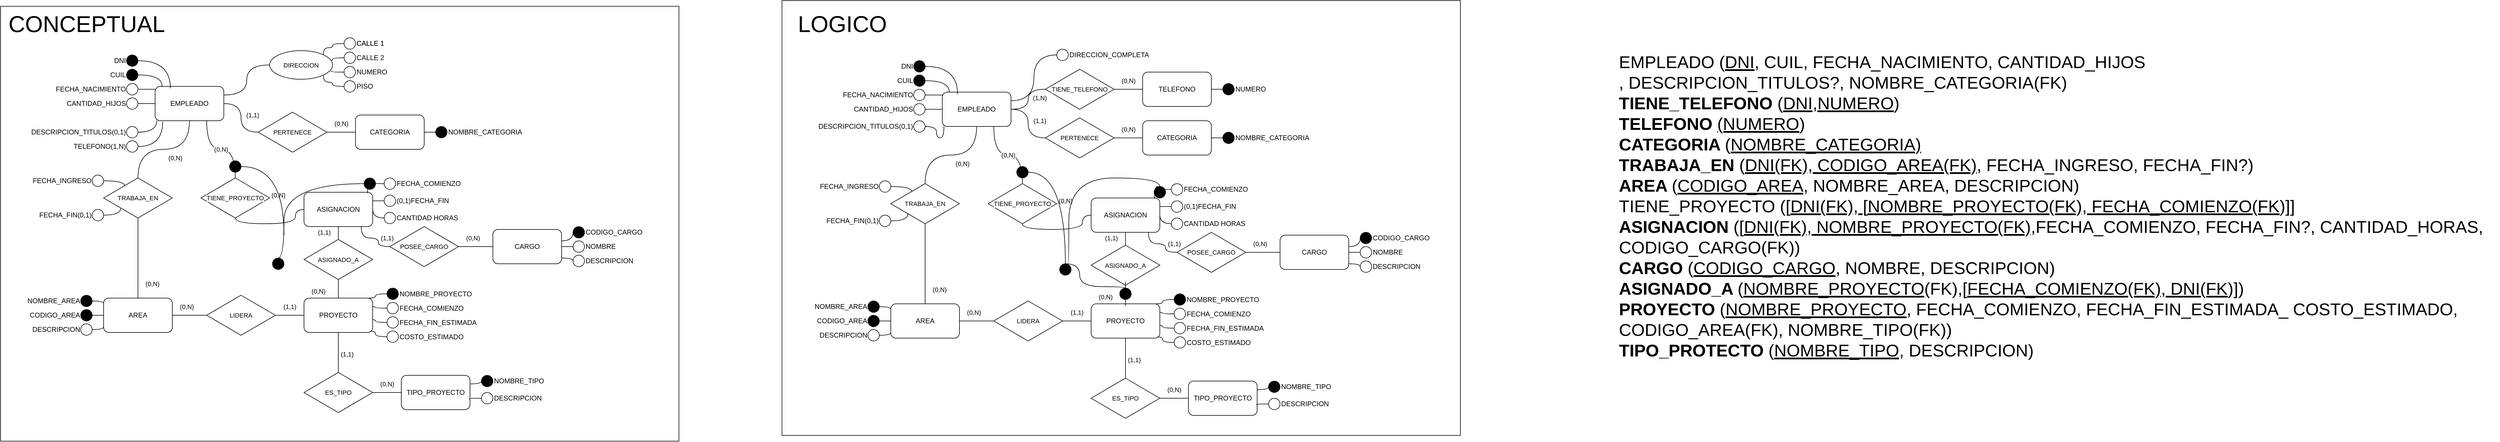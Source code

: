 <mxfile version="24.8.4">
  <diagram name="Page-1" id="XyuqZOyodD7Cldqc2I-q">
    <mxGraphModel dx="4097" dy="2209" grid="1" gridSize="10" guides="1" tooltips="1" connect="1" arrows="1" fold="1" page="1" pageScale="1" pageWidth="1400" pageHeight="850" math="0" shadow="0">
      <root>
        <mxCell id="0" />
        <mxCell id="1" parent="0" />
        <mxCell id="7s9A2ZnNG_jbPzaEZ-DY-613" value="" style="rounded=0;whiteSpace=wrap;html=1;fontFamily=Helvetica;fontSize=11;fontColor=default;labelBackgroundColor=default;" vertex="1" parent="1">
          <mxGeometry x="1480" y="30" width="1185" height="760" as="geometry" />
        </mxCell>
        <mxCell id="7s9A2ZnNG_jbPzaEZ-DY-597" value="" style="rounded=0;whiteSpace=wrap;html=1;fontFamily=Helvetica;fontSize=11;fontColor=default;labelBackgroundColor=default;" vertex="1" parent="1">
          <mxGeometry x="115" y="40" width="1185" height="760" as="geometry" />
        </mxCell>
        <mxCell id="7s9A2ZnNG_jbPzaEZ-DY-1" value="AREA" style="rounded=1;whiteSpace=wrap;html=1;" vertex="1" parent="1">
          <mxGeometry x="295" y="550" width="120" height="60" as="geometry" />
        </mxCell>
        <mxCell id="7s9A2ZnNG_jbPzaEZ-DY-2" value="" style="ellipse;whiteSpace=wrap;html=1;aspect=fixed;fillColor=#050505;" vertex="1" parent="1">
          <mxGeometry x="255" y="545" width="20" height="20" as="geometry" />
        </mxCell>
        <mxCell id="7s9A2ZnNG_jbPzaEZ-DY-3" value="NOMBRE_AREA" style="text;html=1;align=right;verticalAlign=middle;resizable=0;points=[];autosize=1;strokeColor=none;fillColor=none;" vertex="1" parent="1">
          <mxGeometry x="145" y="540" width="110" height="30" as="geometry" />
        </mxCell>
        <mxCell id="7s9A2ZnNG_jbPzaEZ-DY-10" style="edgeStyle=orthogonalEdgeStyle;shape=connector;curved=1;rounded=0;orthogonalLoop=1;jettySize=auto;html=1;entryX=0;entryY=0.5;entryDx=0;entryDy=0;strokeColor=default;align=center;verticalAlign=middle;fontFamily=Helvetica;fontSize=11;fontColor=default;labelBackgroundColor=default;endArrow=none;endFill=0;" edge="1" parent="1" source="7s9A2ZnNG_jbPzaEZ-DY-4" target="7s9A2ZnNG_jbPzaEZ-DY-1">
          <mxGeometry relative="1" as="geometry" />
        </mxCell>
        <mxCell id="7s9A2ZnNG_jbPzaEZ-DY-4" value="" style="ellipse;whiteSpace=wrap;html=1;aspect=fixed;fillColor=#000000;" vertex="1" parent="1">
          <mxGeometry x="255" y="570" width="20" height="20" as="geometry" />
        </mxCell>
        <mxCell id="7s9A2ZnNG_jbPzaEZ-DY-5" value="CODIGO_AREA" style="text;html=1;align=right;verticalAlign=middle;resizable=0;points=[];autosize=1;strokeColor=none;fillColor=none;" vertex="1" parent="1">
          <mxGeometry x="145" y="565" width="110" height="30" as="geometry" />
        </mxCell>
        <mxCell id="7s9A2ZnNG_jbPzaEZ-DY-6" value="" style="ellipse;whiteSpace=wrap;html=1;aspect=fixed;" vertex="1" parent="1">
          <mxGeometry x="255" y="595" width="20" height="20" as="geometry" />
        </mxCell>
        <mxCell id="7s9A2ZnNG_jbPzaEZ-DY-7" value="DESCRIPCION" style="text;html=1;align=right;verticalAlign=middle;resizable=0;points=[];autosize=1;strokeColor=none;fillColor=none;" vertex="1" parent="1">
          <mxGeometry x="145" y="590" width="110" height="30" as="geometry" />
        </mxCell>
        <mxCell id="7s9A2ZnNG_jbPzaEZ-DY-8" style="edgeStyle=orthogonalEdgeStyle;rounded=0;orthogonalLoop=1;jettySize=auto;html=1;entryX=-0.005;entryY=0.156;entryDx=0;entryDy=0;entryPerimeter=0;endArrow=none;endFill=0;curved=1;" edge="1" parent="1" source="7s9A2ZnNG_jbPzaEZ-DY-2" target="7s9A2ZnNG_jbPzaEZ-DY-1">
          <mxGeometry relative="1" as="geometry" />
        </mxCell>
        <mxCell id="7s9A2ZnNG_jbPzaEZ-DY-11" style="edgeStyle=orthogonalEdgeStyle;shape=connector;curved=1;rounded=0;orthogonalLoop=1;jettySize=auto;html=1;entryX=-0.007;entryY=0.834;entryDx=0;entryDy=0;entryPerimeter=0;strokeColor=default;align=center;verticalAlign=middle;fontFamily=Helvetica;fontSize=11;fontColor=default;labelBackgroundColor=default;endArrow=none;endFill=0;" edge="1" parent="1" source="7s9A2ZnNG_jbPzaEZ-DY-6" target="7s9A2ZnNG_jbPzaEZ-DY-1">
          <mxGeometry relative="1" as="geometry" />
        </mxCell>
        <mxCell id="7s9A2ZnNG_jbPzaEZ-DY-72" style="edgeStyle=orthogonalEdgeStyle;shape=connector;curved=1;rounded=0;orthogonalLoop=1;jettySize=auto;html=1;entryX=0;entryY=0.5;entryDx=0;entryDy=0;strokeColor=default;align=center;verticalAlign=middle;fontFamily=Helvetica;fontSize=11;fontColor=default;labelBackgroundColor=default;endArrow=none;endFill=0;" edge="1" parent="1" source="7s9A2ZnNG_jbPzaEZ-DY-14" target="7s9A2ZnNG_jbPzaEZ-DY-70">
          <mxGeometry relative="1" as="geometry" />
        </mxCell>
        <mxCell id="7s9A2ZnNG_jbPzaEZ-DY-76" value="" style="edgeStyle=orthogonalEdgeStyle;shape=connector;curved=1;rounded=0;orthogonalLoop=1;jettySize=auto;html=1;strokeColor=default;align=center;verticalAlign=middle;fontFamily=Helvetica;fontSize=11;fontColor=default;labelBackgroundColor=default;endArrow=none;endFill=0;" edge="1" parent="1" source="7s9A2ZnNG_jbPzaEZ-DY-14" target="7s9A2ZnNG_jbPzaEZ-DY-75">
          <mxGeometry relative="1" as="geometry" />
        </mxCell>
        <mxCell id="7s9A2ZnNG_jbPzaEZ-DY-14" value="EMPLEADO" style="rounded=1;whiteSpace=wrap;html=1;" vertex="1" parent="1">
          <mxGeometry x="385" y="180" width="120" height="60" as="geometry" />
        </mxCell>
        <mxCell id="7s9A2ZnNG_jbPzaEZ-DY-16" value="" style="ellipse;whiteSpace=wrap;html=1;aspect=fixed;fillColor=#050505;" vertex="1" parent="1">
          <mxGeometry x="335" y="125" width="20" height="20" as="geometry" />
        </mxCell>
        <mxCell id="7s9A2ZnNG_jbPzaEZ-DY-17" value="DNI" style="text;html=1;align=right;verticalAlign=middle;resizable=0;points=[];autosize=1;strokeColor=none;fillColor=none;" vertex="1" parent="1">
          <mxGeometry x="295" y="120" width="40" height="30" as="geometry" />
        </mxCell>
        <mxCell id="7s9A2ZnNG_jbPzaEZ-DY-18" value="" style="ellipse;whiteSpace=wrap;html=1;aspect=fixed;fillColor=#000000;" vertex="1" parent="1">
          <mxGeometry x="335" y="150" width="20" height="20" as="geometry" />
        </mxCell>
        <mxCell id="7s9A2ZnNG_jbPzaEZ-DY-19" value="CUIL" style="text;html=1;align=right;verticalAlign=middle;resizable=0;points=[];autosize=1;strokeColor=none;fillColor=none;" vertex="1" parent="1">
          <mxGeometry x="285" y="145" width="50" height="30" as="geometry" />
        </mxCell>
        <mxCell id="7s9A2ZnNG_jbPzaEZ-DY-20" value="" style="ellipse;whiteSpace=wrap;html=1;aspect=fixed;" vertex="1" parent="1">
          <mxGeometry x="335" y="175" width="20" height="20" as="geometry" />
        </mxCell>
        <mxCell id="7s9A2ZnNG_jbPzaEZ-DY-21" value="FECHA_NACIMIENTO" style="text;html=1;align=right;verticalAlign=middle;resizable=0;points=[];autosize=1;strokeColor=none;fillColor=none;" vertex="1" parent="1">
          <mxGeometry x="195" y="170" width="140" height="30" as="geometry" />
        </mxCell>
        <mxCell id="7s9A2ZnNG_jbPzaEZ-DY-53" style="edgeStyle=orthogonalEdgeStyle;shape=connector;curved=1;rounded=0;orthogonalLoop=1;jettySize=auto;html=1;entryX=0;entryY=0.5;entryDx=0;entryDy=0;strokeColor=default;align=center;verticalAlign=middle;fontFamily=Helvetica;fontSize=11;fontColor=default;labelBackgroundColor=default;endArrow=none;endFill=0;" edge="1" parent="1" source="7s9A2ZnNG_jbPzaEZ-DY-22" target="7s9A2ZnNG_jbPzaEZ-DY-14">
          <mxGeometry relative="1" as="geometry" />
        </mxCell>
        <mxCell id="7s9A2ZnNG_jbPzaEZ-DY-22" value="" style="ellipse;whiteSpace=wrap;html=1;aspect=fixed;" vertex="1" parent="1">
          <mxGeometry x="335" y="200" width="20" height="20" as="geometry" />
        </mxCell>
        <mxCell id="7s9A2ZnNG_jbPzaEZ-DY-23" value="CANTIDAD_HIJOS" style="text;html=1;align=right;verticalAlign=middle;resizable=0;points=[];autosize=1;strokeColor=none;fillColor=none;" vertex="1" parent="1">
          <mxGeometry x="205" y="195" width="130" height="30" as="geometry" />
        </mxCell>
        <mxCell id="7s9A2ZnNG_jbPzaEZ-DY-30" value="" style="ellipse;whiteSpace=wrap;html=1;aspect=fixed;" vertex="1" parent="1">
          <mxGeometry x="335" y="250" width="20" height="20" as="geometry" />
        </mxCell>
        <mxCell id="7s9A2ZnNG_jbPzaEZ-DY-31" value="DESCRIPCION_TITULOS(0,1)" style="text;html=1;align=right;verticalAlign=middle;resizable=0;points=[];autosize=1;strokeColor=none;fillColor=none;" vertex="1" parent="1">
          <mxGeometry x="145" y="245" width="190" height="30" as="geometry" />
        </mxCell>
        <mxCell id="7s9A2ZnNG_jbPzaEZ-DY-32" value="" style="ellipse;whiteSpace=wrap;html=1;aspect=fixed;" vertex="1" parent="1">
          <mxGeometry x="335" y="275" width="20" height="20" as="geometry" />
        </mxCell>
        <mxCell id="7s9A2ZnNG_jbPzaEZ-DY-33" value="TELEFONO(1,N)" style="text;html=1;align=right;verticalAlign=middle;resizable=0;points=[];autosize=1;strokeColor=none;fillColor=none;" vertex="1" parent="1">
          <mxGeometry x="225" y="270" width="110" height="30" as="geometry" />
        </mxCell>
        <mxCell id="7s9A2ZnNG_jbPzaEZ-DY-63" style="edgeStyle=orthogonalEdgeStyle;shape=connector;curved=1;rounded=0;orthogonalLoop=1;jettySize=auto;html=1;entryX=1;entryY=0.25;entryDx=0;entryDy=0;strokeColor=default;align=center;verticalAlign=middle;fontFamily=Helvetica;fontSize=11;fontColor=default;labelBackgroundColor=default;endArrow=none;endFill=0;" edge="1" parent="1" source="7s9A2ZnNG_jbPzaEZ-DY-35" target="7s9A2ZnNG_jbPzaEZ-DY-14">
          <mxGeometry relative="1" as="geometry" />
        </mxCell>
        <mxCell id="7s9A2ZnNG_jbPzaEZ-DY-35" value="DIRECCION" style="ellipse;whiteSpace=wrap;html=1;fontFamily=Helvetica;fontSize=11;fontColor=default;labelBackgroundColor=default;" vertex="1" parent="1">
          <mxGeometry x="585" y="117.5" width="110" height="50" as="geometry" />
        </mxCell>
        <mxCell id="7s9A2ZnNG_jbPzaEZ-DY-48" style="edgeStyle=orthogonalEdgeStyle;shape=connector;curved=1;rounded=0;orthogonalLoop=1;jettySize=auto;html=1;entryX=1;entryY=0;entryDx=0;entryDy=0;strokeColor=default;align=center;verticalAlign=middle;fontFamily=Helvetica;fontSize=11;fontColor=default;labelBackgroundColor=default;endArrow=none;endFill=0;" edge="1" parent="1" source="7s9A2ZnNG_jbPzaEZ-DY-36" target="7s9A2ZnNG_jbPzaEZ-DY-35">
          <mxGeometry relative="1" as="geometry">
            <Array as="points">
              <mxPoint x="695" y="105.5" />
              <mxPoint x="695" y="112.5" />
              <mxPoint x="679" y="112.5" />
            </Array>
          </mxGeometry>
        </mxCell>
        <mxCell id="7s9A2ZnNG_jbPzaEZ-DY-36" value="" style="ellipse;whiteSpace=wrap;html=1;aspect=fixed;" vertex="1" parent="1">
          <mxGeometry x="715" y="95" width="20" height="20" as="geometry" />
        </mxCell>
        <mxCell id="7s9A2ZnNG_jbPzaEZ-DY-37" value="" style="ellipse;whiteSpace=wrap;html=1;aspect=fixed;" vertex="1" parent="1">
          <mxGeometry x="715" y="120" width="20" height="20" as="geometry" />
        </mxCell>
        <mxCell id="7s9A2ZnNG_jbPzaEZ-DY-38" value="" style="ellipse;whiteSpace=wrap;html=1;aspect=fixed;" vertex="1" parent="1">
          <mxGeometry x="715" y="145" width="20" height="20" as="geometry" />
        </mxCell>
        <mxCell id="7s9A2ZnNG_jbPzaEZ-DY-39" value="CALLE 1" style="text;html=1;align=left;verticalAlign=middle;resizable=0;points=[];autosize=1;strokeColor=none;fillColor=none;" vertex="1" parent="1">
          <mxGeometry x="735" y="90" width="70" height="30" as="geometry" />
        </mxCell>
        <mxCell id="7s9A2ZnNG_jbPzaEZ-DY-40" value="CALLE 1" style="text;html=1;align=left;verticalAlign=middle;resizable=0;points=[];autosize=1;strokeColor=none;fillColor=none;" vertex="1" parent="1">
          <mxGeometry x="735" y="90" width="70" height="30" as="geometry" />
        </mxCell>
        <mxCell id="7s9A2ZnNG_jbPzaEZ-DY-41" value="CALLE 2" style="text;html=1;align=left;verticalAlign=middle;resizable=0;points=[];autosize=1;strokeColor=none;fillColor=none;" vertex="1" parent="1">
          <mxGeometry x="735" y="115" width="70" height="30" as="geometry" />
        </mxCell>
        <mxCell id="7s9A2ZnNG_jbPzaEZ-DY-42" value="NUMERO" style="text;html=1;align=left;verticalAlign=middle;resizable=0;points=[];autosize=1;strokeColor=none;fillColor=none;" vertex="1" parent="1">
          <mxGeometry x="735" y="140" width="80" height="30" as="geometry" />
        </mxCell>
        <mxCell id="7s9A2ZnNG_jbPzaEZ-DY-43" value="PISO" style="text;html=1;align=left;verticalAlign=middle;resizable=0;points=[];autosize=1;strokeColor=none;fillColor=none;" vertex="1" parent="1">
          <mxGeometry x="735" y="165" width="50" height="30" as="geometry" />
        </mxCell>
        <mxCell id="7s9A2ZnNG_jbPzaEZ-DY-45" style="edgeStyle=orthogonalEdgeStyle;shape=connector;curved=1;rounded=0;orthogonalLoop=1;jettySize=auto;html=1;entryX=1;entryY=1;entryDx=0;entryDy=0;strokeColor=default;align=center;verticalAlign=middle;fontFamily=Helvetica;fontSize=11;fontColor=default;labelBackgroundColor=default;endArrow=none;endFill=0;" edge="1" parent="1" source="7s9A2ZnNG_jbPzaEZ-DY-44" target="7s9A2ZnNG_jbPzaEZ-DY-35">
          <mxGeometry relative="1" as="geometry">
            <Array as="points">
              <mxPoint x="695" y="180.5" />
              <mxPoint x="695" y="172.5" />
              <mxPoint x="679" y="172.5" />
            </Array>
          </mxGeometry>
        </mxCell>
        <mxCell id="7s9A2ZnNG_jbPzaEZ-DY-44" value="" style="ellipse;whiteSpace=wrap;html=1;aspect=fixed;" vertex="1" parent="1">
          <mxGeometry x="715" y="170" width="20" height="20" as="geometry" />
        </mxCell>
        <mxCell id="7s9A2ZnNG_jbPzaEZ-DY-46" style="edgeStyle=orthogonalEdgeStyle;shape=connector;curved=1;rounded=0;orthogonalLoop=1;jettySize=auto;html=1;entryX=0.968;entryY=0.72;entryDx=0;entryDy=0;entryPerimeter=0;strokeColor=default;align=center;verticalAlign=middle;fontFamily=Helvetica;fontSize=11;fontColor=default;labelBackgroundColor=default;endArrow=none;endFill=0;" edge="1" parent="1" source="7s9A2ZnNG_jbPzaEZ-DY-38" target="7s9A2ZnNG_jbPzaEZ-DY-35">
          <mxGeometry relative="1" as="geometry" />
        </mxCell>
        <mxCell id="7s9A2ZnNG_jbPzaEZ-DY-47" style="edgeStyle=orthogonalEdgeStyle;shape=connector;curved=1;rounded=0;orthogonalLoop=1;jettySize=auto;html=1;entryX=0.982;entryY=0.34;entryDx=0;entryDy=0;entryPerimeter=0;strokeColor=default;align=center;verticalAlign=middle;fontFamily=Helvetica;fontSize=11;fontColor=default;labelBackgroundColor=default;endArrow=none;endFill=0;" edge="1" parent="1" source="7s9A2ZnNG_jbPzaEZ-DY-37" target="7s9A2ZnNG_jbPzaEZ-DY-35">
          <mxGeometry relative="1" as="geometry" />
        </mxCell>
        <mxCell id="7s9A2ZnNG_jbPzaEZ-DY-50" style="edgeStyle=orthogonalEdgeStyle;shape=connector;curved=1;rounded=0;orthogonalLoop=1;jettySize=auto;html=1;entryX=0.222;entryY=0.057;entryDx=0;entryDy=0;entryPerimeter=0;strokeColor=default;align=center;verticalAlign=middle;fontFamily=Helvetica;fontSize=11;fontColor=default;labelBackgroundColor=default;endArrow=none;endFill=0;" edge="1" parent="1" source="7s9A2ZnNG_jbPzaEZ-DY-16" target="7s9A2ZnNG_jbPzaEZ-DY-14">
          <mxGeometry relative="1" as="geometry" />
        </mxCell>
        <mxCell id="7s9A2ZnNG_jbPzaEZ-DY-51" style="edgeStyle=orthogonalEdgeStyle;shape=connector;curved=1;rounded=0;orthogonalLoop=1;jettySize=auto;html=1;entryX=0.1;entryY=-0.006;entryDx=0;entryDy=0;entryPerimeter=0;strokeColor=default;align=center;verticalAlign=middle;fontFamily=Helvetica;fontSize=11;fontColor=default;labelBackgroundColor=default;endArrow=none;endFill=0;" edge="1" parent="1" source="7s9A2ZnNG_jbPzaEZ-DY-18" target="7s9A2ZnNG_jbPzaEZ-DY-14">
          <mxGeometry relative="1" as="geometry" />
        </mxCell>
        <mxCell id="7s9A2ZnNG_jbPzaEZ-DY-52" style="edgeStyle=orthogonalEdgeStyle;shape=connector;curved=1;rounded=0;orthogonalLoop=1;jettySize=auto;html=1;entryX=0.01;entryY=0.085;entryDx=0;entryDy=0;entryPerimeter=0;strokeColor=default;align=center;verticalAlign=middle;fontFamily=Helvetica;fontSize=11;fontColor=default;labelBackgroundColor=default;endArrow=none;endFill=0;" edge="1" parent="1" source="7s9A2ZnNG_jbPzaEZ-DY-20" target="7s9A2ZnNG_jbPzaEZ-DY-14">
          <mxGeometry relative="1" as="geometry" />
        </mxCell>
        <mxCell id="7s9A2ZnNG_jbPzaEZ-DY-55" style="edgeStyle=orthogonalEdgeStyle;shape=connector;curved=1;rounded=0;orthogonalLoop=1;jettySize=auto;html=1;entryX=0.024;entryY=0.994;entryDx=0;entryDy=0;entryPerimeter=0;strokeColor=default;align=center;verticalAlign=middle;fontFamily=Helvetica;fontSize=11;fontColor=default;labelBackgroundColor=default;endArrow=none;endFill=0;" edge="1" parent="1" source="7s9A2ZnNG_jbPzaEZ-DY-30" target="7s9A2ZnNG_jbPzaEZ-DY-14">
          <mxGeometry relative="1" as="geometry" />
        </mxCell>
        <mxCell id="7s9A2ZnNG_jbPzaEZ-DY-56" style="edgeStyle=orthogonalEdgeStyle;shape=connector;curved=1;rounded=0;orthogonalLoop=1;jettySize=auto;html=1;entryX=0.11;entryY=1.029;entryDx=0;entryDy=0;entryPerimeter=0;strokeColor=default;align=center;verticalAlign=middle;fontFamily=Helvetica;fontSize=11;fontColor=default;labelBackgroundColor=default;endArrow=none;endFill=0;" edge="1" parent="1" source="7s9A2ZnNG_jbPzaEZ-DY-32" target="7s9A2ZnNG_jbPzaEZ-DY-14">
          <mxGeometry relative="1" as="geometry" />
        </mxCell>
        <mxCell id="7s9A2ZnNG_jbPzaEZ-DY-68" style="edgeStyle=orthogonalEdgeStyle;shape=connector;curved=1;rounded=0;orthogonalLoop=1;jettySize=auto;html=1;entryX=0;entryY=0.5;entryDx=0;entryDy=0;strokeColor=default;align=center;verticalAlign=middle;fontFamily=Helvetica;fontSize=11;fontColor=default;labelBackgroundColor=default;endArrow=none;endFill=0;" edge="1" parent="1" source="7s9A2ZnNG_jbPzaEZ-DY-64" target="7s9A2ZnNG_jbPzaEZ-DY-66">
          <mxGeometry relative="1" as="geometry" />
        </mxCell>
        <mxCell id="7s9A2ZnNG_jbPzaEZ-DY-64" value="CATEGORIA" style="rounded=1;whiteSpace=wrap;html=1;" vertex="1" parent="1">
          <mxGeometry x="735" y="230" width="120" height="60" as="geometry" />
        </mxCell>
        <mxCell id="7s9A2ZnNG_jbPzaEZ-DY-66" value="" style="ellipse;whiteSpace=wrap;html=1;aspect=fixed;fillColor=#050505;" vertex="1" parent="1">
          <mxGeometry x="875" y="250" width="20" height="20" as="geometry" />
        </mxCell>
        <mxCell id="7s9A2ZnNG_jbPzaEZ-DY-69" value="NOMBRE_CATEGORIA" style="text;html=1;align=left;verticalAlign=middle;resizable=0;points=[];autosize=1;strokeColor=none;fillColor=none;" vertex="1" parent="1">
          <mxGeometry x="895" y="245" width="150" height="30" as="geometry" />
        </mxCell>
        <mxCell id="7s9A2ZnNG_jbPzaEZ-DY-71" value="" style="edgeStyle=orthogonalEdgeStyle;shape=connector;curved=1;rounded=0;orthogonalLoop=1;jettySize=auto;html=1;strokeColor=default;align=center;verticalAlign=middle;fontFamily=Helvetica;fontSize=11;fontColor=default;labelBackgroundColor=default;endArrow=none;endFill=0;" edge="1" parent="1" source="7s9A2ZnNG_jbPzaEZ-DY-70" target="7s9A2ZnNG_jbPzaEZ-DY-64">
          <mxGeometry relative="1" as="geometry" />
        </mxCell>
        <mxCell id="7s9A2ZnNG_jbPzaEZ-DY-70" value="PERTENECE" style="rhombus;whiteSpace=wrap;html=1;fontFamily=Helvetica;fontSize=11;fontColor=default;labelBackgroundColor=default;" vertex="1" parent="1">
          <mxGeometry x="565" y="225" width="120" height="70" as="geometry" />
        </mxCell>
        <mxCell id="7s9A2ZnNG_jbPzaEZ-DY-73" value="(1,1)" style="text;html=1;align=center;verticalAlign=middle;resizable=0;points=[];autosize=1;strokeColor=none;fillColor=none;fontFamily=Helvetica;fontSize=11;fontColor=default;labelBackgroundColor=default;" vertex="1" parent="1">
          <mxGeometry x="530" y="215" width="50" height="30" as="geometry" />
        </mxCell>
        <mxCell id="7s9A2ZnNG_jbPzaEZ-DY-74" value="(0,N)" style="text;html=1;align=center;verticalAlign=middle;resizable=0;points=[];autosize=1;strokeColor=none;fillColor=none;fontFamily=Helvetica;fontSize=11;fontColor=default;labelBackgroundColor=default;" vertex="1" parent="1">
          <mxGeometry x="685" y="230" width="50" height="30" as="geometry" />
        </mxCell>
        <mxCell id="7s9A2ZnNG_jbPzaEZ-DY-77" value="" style="edgeStyle=orthogonalEdgeStyle;shape=connector;curved=1;rounded=0;orthogonalLoop=1;jettySize=auto;html=1;strokeColor=default;align=center;verticalAlign=middle;fontFamily=Helvetica;fontSize=11;fontColor=default;labelBackgroundColor=default;endArrow=none;endFill=0;" edge="1" parent="1" source="7s9A2ZnNG_jbPzaEZ-DY-75" target="7s9A2ZnNG_jbPzaEZ-DY-1">
          <mxGeometry relative="1" as="geometry" />
        </mxCell>
        <mxCell id="7s9A2ZnNG_jbPzaEZ-DY-75" value="TRABAJA_EN" style="rhombus;whiteSpace=wrap;html=1;fontFamily=Helvetica;fontSize=11;fontColor=default;labelBackgroundColor=default;" vertex="1" parent="1">
          <mxGeometry x="295" y="340" width="120" height="70" as="geometry" />
        </mxCell>
        <mxCell id="7s9A2ZnNG_jbPzaEZ-DY-82" style="edgeStyle=orthogonalEdgeStyle;shape=connector;curved=1;rounded=0;orthogonalLoop=1;jettySize=auto;html=1;entryX=0;entryY=1;entryDx=0;entryDy=0;strokeColor=default;align=center;verticalAlign=middle;fontFamily=Helvetica;fontSize=11;fontColor=default;labelBackgroundColor=default;endArrow=none;endFill=0;" edge="1" parent="1" source="7s9A2ZnNG_jbPzaEZ-DY-78" target="7s9A2ZnNG_jbPzaEZ-DY-75">
          <mxGeometry relative="1" as="geometry">
            <Array as="points">
              <mxPoint x="325" y="405" />
            </Array>
          </mxGeometry>
        </mxCell>
        <mxCell id="7s9A2ZnNG_jbPzaEZ-DY-78" value="" style="ellipse;whiteSpace=wrap;html=1;aspect=fixed;" vertex="1" parent="1">
          <mxGeometry x="275" y="395" width="20" height="20" as="geometry" />
        </mxCell>
        <mxCell id="7s9A2ZnNG_jbPzaEZ-DY-79" value="FECHA_FIN(0,1)" style="text;html=1;align=right;verticalAlign=middle;resizable=0;points=[];autosize=1;strokeColor=none;fillColor=none;" vertex="1" parent="1">
          <mxGeometry x="165" y="390" width="110" height="30" as="geometry" />
        </mxCell>
        <mxCell id="7s9A2ZnNG_jbPzaEZ-DY-80" value="" style="ellipse;whiteSpace=wrap;html=1;aspect=fixed;" vertex="1" parent="1">
          <mxGeometry x="275" y="335" width="20" height="20" as="geometry" />
        </mxCell>
        <mxCell id="7s9A2ZnNG_jbPzaEZ-DY-81" value="FECHA_INGRESO" style="text;html=1;align=right;verticalAlign=middle;resizable=0;points=[];autosize=1;strokeColor=none;fillColor=none;" vertex="1" parent="1">
          <mxGeometry x="145" y="330" width="130" height="30" as="geometry" />
        </mxCell>
        <mxCell id="7s9A2ZnNG_jbPzaEZ-DY-83" style="edgeStyle=orthogonalEdgeStyle;shape=connector;curved=1;rounded=0;orthogonalLoop=1;jettySize=auto;html=1;entryX=0.308;entryY=0.204;entryDx=0;entryDy=0;entryPerimeter=0;strokeColor=default;align=center;verticalAlign=middle;fontFamily=Helvetica;fontSize=11;fontColor=default;labelBackgroundColor=default;endArrow=none;endFill=0;" edge="1" parent="1" source="7s9A2ZnNG_jbPzaEZ-DY-80" target="7s9A2ZnNG_jbPzaEZ-DY-75">
          <mxGeometry relative="1" as="geometry">
            <Array as="points">
              <mxPoint x="332" y="345" />
            </Array>
          </mxGeometry>
        </mxCell>
        <mxCell id="7s9A2ZnNG_jbPzaEZ-DY-84" value="(0,N)" style="text;html=1;align=center;verticalAlign=middle;resizable=0;points=[];autosize=1;strokeColor=none;fillColor=none;fontFamily=Helvetica;fontSize=11;fontColor=default;labelBackgroundColor=default;" vertex="1" parent="1">
          <mxGeometry x="395" y="290" width="50" height="30" as="geometry" />
        </mxCell>
        <mxCell id="7s9A2ZnNG_jbPzaEZ-DY-85" value="(0,N)" style="text;html=1;align=center;verticalAlign=middle;resizable=0;points=[];autosize=1;strokeColor=none;fillColor=none;fontFamily=Helvetica;fontSize=11;fontColor=default;labelBackgroundColor=default;" vertex="1" parent="1">
          <mxGeometry x="355" y="510" width="50" height="30" as="geometry" />
        </mxCell>
        <mxCell id="7s9A2ZnNG_jbPzaEZ-DY-86" value="PROYECTO" style="rounded=1;whiteSpace=wrap;html=1;" vertex="1" parent="1">
          <mxGeometry x="645" y="550" width="120" height="60" as="geometry" />
        </mxCell>
        <mxCell id="7s9A2ZnNG_jbPzaEZ-DY-87" value="" style="ellipse;whiteSpace=wrap;html=1;aspect=fixed;fillColor=#000000;" vertex="1" parent="1">
          <mxGeometry x="790" y="532.5" width="20" height="20" as="geometry" />
        </mxCell>
        <mxCell id="7s9A2ZnNG_jbPzaEZ-DY-89" value="NOMBRE_PROYECTO" style="text;html=1;align=left;verticalAlign=middle;resizable=0;points=[];autosize=1;strokeColor=none;fillColor=none;" vertex="1" parent="1">
          <mxGeometry x="810" y="527.5" width="150" height="30" as="geometry" />
        </mxCell>
        <mxCell id="7s9A2ZnNG_jbPzaEZ-DY-100" style="edgeStyle=orthogonalEdgeStyle;shape=connector;curved=1;rounded=0;orthogonalLoop=1;jettySize=auto;html=1;entryX=1;entryY=0.25;entryDx=0;entryDy=0;strokeColor=default;align=center;verticalAlign=middle;fontFamily=Helvetica;fontSize=11;fontColor=default;labelBackgroundColor=default;endArrow=none;endFill=0;" edge="1" parent="1" source="7s9A2ZnNG_jbPzaEZ-DY-91" target="7s9A2ZnNG_jbPzaEZ-DY-86">
          <mxGeometry relative="1" as="geometry" />
        </mxCell>
        <mxCell id="7s9A2ZnNG_jbPzaEZ-DY-91" value="" style="ellipse;whiteSpace=wrap;html=1;aspect=fixed;" vertex="1" parent="1">
          <mxGeometry x="790" y="557.5" width="20" height="20" as="geometry" />
        </mxCell>
        <mxCell id="7s9A2ZnNG_jbPzaEZ-DY-92" value="FECHA_COMIENZO" style="text;html=1;align=left;verticalAlign=middle;resizable=0;points=[];autosize=1;strokeColor=none;fillColor=none;" vertex="1" parent="1">
          <mxGeometry x="810" y="552.5" width="130" height="30" as="geometry" />
        </mxCell>
        <mxCell id="7s9A2ZnNG_jbPzaEZ-DY-93" value="" style="ellipse;whiteSpace=wrap;html=1;aspect=fixed;" vertex="1" parent="1">
          <mxGeometry x="790" y="582.5" width="20" height="20" as="geometry" />
        </mxCell>
        <mxCell id="7s9A2ZnNG_jbPzaEZ-DY-94" value="FECHA_FIN_ESTIMADA" style="text;html=1;align=left;verticalAlign=middle;resizable=0;points=[];autosize=1;strokeColor=none;fillColor=none;" vertex="1" parent="1">
          <mxGeometry x="810" y="577.5" width="150" height="30" as="geometry" />
        </mxCell>
        <mxCell id="7s9A2ZnNG_jbPzaEZ-DY-95" value="" style="ellipse;whiteSpace=wrap;html=1;aspect=fixed;" vertex="1" parent="1">
          <mxGeometry x="790" y="607.5" width="20" height="20" as="geometry" />
        </mxCell>
        <mxCell id="7s9A2ZnNG_jbPzaEZ-DY-96" value="COSTO_ESTIMADO" style="text;html=1;align=left;verticalAlign=middle;resizable=0;points=[];autosize=1;strokeColor=none;fillColor=none;" vertex="1" parent="1">
          <mxGeometry x="810" y="602.5" width="130" height="30" as="geometry" />
        </mxCell>
        <mxCell id="7s9A2ZnNG_jbPzaEZ-DY-99" style="edgeStyle=orthogonalEdgeStyle;shape=connector;curved=1;rounded=0;orthogonalLoop=1;jettySize=auto;html=1;entryX=0.934;entryY=0.001;entryDx=0;entryDy=0;entryPerimeter=0;strokeColor=default;align=center;verticalAlign=middle;fontFamily=Helvetica;fontSize=11;fontColor=default;labelBackgroundColor=default;endArrow=none;endFill=0;" edge="1" parent="1" source="7s9A2ZnNG_jbPzaEZ-DY-87" target="7s9A2ZnNG_jbPzaEZ-DY-86">
          <mxGeometry relative="1" as="geometry">
            <Array as="points">
              <mxPoint x="770" y="543" />
              <mxPoint x="770" y="550" />
            </Array>
          </mxGeometry>
        </mxCell>
        <mxCell id="7s9A2ZnNG_jbPzaEZ-DY-101" style="edgeStyle=orthogonalEdgeStyle;shape=connector;curved=1;rounded=0;orthogonalLoop=1;jettySize=auto;html=1;entryX=0.998;entryY=0.629;entryDx=0;entryDy=0;entryPerimeter=0;strokeColor=default;align=center;verticalAlign=middle;fontFamily=Helvetica;fontSize=11;fontColor=default;labelBackgroundColor=default;endArrow=none;endFill=0;" edge="1" parent="1" source="7s9A2ZnNG_jbPzaEZ-DY-93" target="7s9A2ZnNG_jbPzaEZ-DY-86">
          <mxGeometry relative="1" as="geometry" />
        </mxCell>
        <mxCell id="7s9A2ZnNG_jbPzaEZ-DY-102" style="edgeStyle=orthogonalEdgeStyle;shape=connector;curved=1;rounded=0;orthogonalLoop=1;jettySize=auto;html=1;entryX=0.98;entryY=0.966;entryDx=0;entryDy=0;entryPerimeter=0;strokeColor=default;align=center;verticalAlign=middle;fontFamily=Helvetica;fontSize=11;fontColor=default;labelBackgroundColor=default;endArrow=none;endFill=0;" edge="1" parent="1" source="7s9A2ZnNG_jbPzaEZ-DY-95" target="7s9A2ZnNG_jbPzaEZ-DY-86">
          <mxGeometry relative="1" as="geometry" />
        </mxCell>
        <mxCell id="7s9A2ZnNG_jbPzaEZ-DY-103" style="edgeStyle=orthogonalEdgeStyle;shape=connector;curved=1;rounded=0;orthogonalLoop=1;jettySize=auto;html=1;entryX=0;entryY=0.5;entryDx=0;entryDy=0;strokeColor=default;align=center;verticalAlign=middle;fontFamily=Helvetica;fontSize=11;fontColor=default;labelBackgroundColor=default;endArrow=none;endFill=0;" edge="1" parent="1" source="7s9A2ZnNG_jbPzaEZ-DY-104" target="7s9A2ZnNG_jbPzaEZ-DY-105">
          <mxGeometry relative="1" as="geometry">
            <Array as="points">
              <mxPoint x="955" y="700" />
            </Array>
          </mxGeometry>
        </mxCell>
        <mxCell id="7s9A2ZnNG_jbPzaEZ-DY-104" value="TIPO_PROYECTO" style="rounded=1;whiteSpace=wrap;html=1;" vertex="1" parent="1">
          <mxGeometry x="815" y="685" width="120" height="60" as="geometry" />
        </mxCell>
        <mxCell id="7s9A2ZnNG_jbPzaEZ-DY-105" value="" style="ellipse;whiteSpace=wrap;html=1;aspect=fixed;fillColor=#050505;" vertex="1" parent="1">
          <mxGeometry x="955" y="685" width="20" height="20" as="geometry" />
        </mxCell>
        <mxCell id="7s9A2ZnNG_jbPzaEZ-DY-106" value="" style="edgeStyle=orthogonalEdgeStyle;shape=connector;curved=1;rounded=0;orthogonalLoop=1;jettySize=auto;html=1;strokeColor=default;align=center;verticalAlign=middle;fontFamily=Helvetica;fontSize=11;fontColor=default;labelBackgroundColor=default;endArrow=none;endFill=0;" edge="1" parent="1" source="7s9A2ZnNG_jbPzaEZ-DY-107" target="7s9A2ZnNG_jbPzaEZ-DY-104">
          <mxGeometry relative="1" as="geometry" />
        </mxCell>
        <mxCell id="7s9A2ZnNG_jbPzaEZ-DY-110" value="" style="edgeStyle=orthogonalEdgeStyle;shape=connector;curved=1;rounded=0;orthogonalLoop=1;jettySize=auto;html=1;strokeColor=default;align=center;verticalAlign=middle;fontFamily=Helvetica;fontSize=11;fontColor=default;labelBackgroundColor=default;endArrow=none;endFill=0;" edge="1" parent="1" source="7s9A2ZnNG_jbPzaEZ-DY-107" target="7s9A2ZnNG_jbPzaEZ-DY-86">
          <mxGeometry relative="1" as="geometry" />
        </mxCell>
        <mxCell id="7s9A2ZnNG_jbPzaEZ-DY-107" value="ES_TIPO" style="rhombus;whiteSpace=wrap;html=1;fontFamily=Helvetica;fontSize=11;fontColor=default;labelBackgroundColor=default;" vertex="1" parent="1">
          <mxGeometry x="645" y="680" width="120" height="70" as="geometry" />
        </mxCell>
        <mxCell id="7s9A2ZnNG_jbPzaEZ-DY-108" value="(0,N)" style="text;html=1;align=center;verticalAlign=middle;resizable=0;points=[];autosize=1;strokeColor=none;fillColor=none;fontFamily=Helvetica;fontSize=11;fontColor=default;labelBackgroundColor=default;" vertex="1" parent="1">
          <mxGeometry x="765" y="685" width="50" height="30" as="geometry" />
        </mxCell>
        <mxCell id="7s9A2ZnNG_jbPzaEZ-DY-109" value="NOMBRE_TIPO" style="text;html=1;align=left;verticalAlign=middle;resizable=0;points=[];autosize=1;strokeColor=none;fillColor=none;" vertex="1" parent="1">
          <mxGeometry x="975" y="680" width="110" height="30" as="geometry" />
        </mxCell>
        <mxCell id="7s9A2ZnNG_jbPzaEZ-DY-111" value="(1,1)" style="text;html=1;align=center;verticalAlign=middle;resizable=0;points=[];autosize=1;strokeColor=none;fillColor=none;fontFamily=Helvetica;fontSize=11;fontColor=default;labelBackgroundColor=default;" vertex="1" parent="1">
          <mxGeometry x="695" y="632.5" width="50" height="30" as="geometry" />
        </mxCell>
        <mxCell id="7s9A2ZnNG_jbPzaEZ-DY-113" value="" style="edgeStyle=orthogonalEdgeStyle;shape=connector;curved=1;rounded=0;orthogonalLoop=1;jettySize=auto;html=1;strokeColor=default;align=center;verticalAlign=middle;fontFamily=Helvetica;fontSize=11;fontColor=default;labelBackgroundColor=default;endArrow=none;endFill=0;" edge="1" parent="1" source="7s9A2ZnNG_jbPzaEZ-DY-112" target="7s9A2ZnNG_jbPzaEZ-DY-86">
          <mxGeometry relative="1" as="geometry" />
        </mxCell>
        <mxCell id="7s9A2ZnNG_jbPzaEZ-DY-114" value="" style="edgeStyle=orthogonalEdgeStyle;shape=connector;curved=1;rounded=0;orthogonalLoop=1;jettySize=auto;html=1;strokeColor=default;align=center;verticalAlign=middle;fontFamily=Helvetica;fontSize=11;fontColor=default;labelBackgroundColor=default;endArrow=none;endFill=0;" edge="1" parent="1" source="7s9A2ZnNG_jbPzaEZ-DY-112" target="7s9A2ZnNG_jbPzaEZ-DY-1">
          <mxGeometry relative="1" as="geometry" />
        </mxCell>
        <mxCell id="7s9A2ZnNG_jbPzaEZ-DY-112" value="LIDERA" style="rhombus;whiteSpace=wrap;html=1;fontFamily=Helvetica;fontSize=11;fontColor=default;labelBackgroundColor=default;" vertex="1" parent="1">
          <mxGeometry x="475" y="545" width="120" height="70" as="geometry" />
        </mxCell>
        <mxCell id="7s9A2ZnNG_jbPzaEZ-DY-115" value="(0,N)" style="text;html=1;align=center;verticalAlign=middle;resizable=0;points=[];autosize=1;strokeColor=none;fillColor=none;fontFamily=Helvetica;fontSize=11;fontColor=default;labelBackgroundColor=default;" vertex="1" parent="1">
          <mxGeometry x="415" y="550" width="50" height="30" as="geometry" />
        </mxCell>
        <mxCell id="7s9A2ZnNG_jbPzaEZ-DY-116" value="(1,1)" style="text;html=1;align=center;verticalAlign=middle;resizable=0;points=[];autosize=1;strokeColor=none;fillColor=none;fontFamily=Helvetica;fontSize=11;fontColor=default;labelBackgroundColor=default;" vertex="1" parent="1">
          <mxGeometry x="595" y="550" width="50" height="30" as="geometry" />
        </mxCell>
        <mxCell id="7s9A2ZnNG_jbPzaEZ-DY-119" style="edgeStyle=orthogonalEdgeStyle;shape=connector;curved=1;rounded=0;orthogonalLoop=1;jettySize=auto;html=1;entryX=0.75;entryY=1;entryDx=0;entryDy=0;strokeColor=default;align=center;verticalAlign=middle;fontFamily=Helvetica;fontSize=11;fontColor=default;labelBackgroundColor=default;endArrow=none;endFill=0;" edge="1" parent="1" source="7s9A2ZnNG_jbPzaEZ-DY-117" target="7s9A2ZnNG_jbPzaEZ-DY-14">
          <mxGeometry relative="1" as="geometry" />
        </mxCell>
        <mxCell id="7s9A2ZnNG_jbPzaEZ-DY-137" style="edgeStyle=orthogonalEdgeStyle;shape=connector;curved=1;rounded=0;orthogonalLoop=1;jettySize=auto;html=1;entryX=0;entryY=0.5;entryDx=0;entryDy=0;strokeColor=default;align=center;verticalAlign=middle;fontFamily=Helvetica;fontSize=11;fontColor=default;labelBackgroundColor=default;endArrow=none;endFill=0;exitX=0.5;exitY=1;exitDx=0;exitDy=0;" edge="1" parent="1" source="7s9A2ZnNG_jbPzaEZ-DY-117" target="7s9A2ZnNG_jbPzaEZ-DY-136">
          <mxGeometry relative="1" as="geometry">
            <Array as="points">
              <mxPoint x="525" y="420" />
              <mxPoint x="630" y="420" />
              <mxPoint x="630" y="395" />
            </Array>
          </mxGeometry>
        </mxCell>
        <mxCell id="7s9A2ZnNG_jbPzaEZ-DY-117" value="TIENE_PROYECTO" style="rhombus;whiteSpace=wrap;html=1;fontFamily=Helvetica;fontSize=11;fontColor=default;labelBackgroundColor=default;" vertex="1" parent="1">
          <mxGeometry x="465" y="340" width="120" height="70" as="geometry" />
        </mxCell>
        <mxCell id="7s9A2ZnNG_jbPzaEZ-DY-120" value="(0,N)" style="text;html=1;align=center;verticalAlign=middle;resizable=0;points=[];autosize=1;strokeColor=none;fillColor=none;fontFamily=Helvetica;fontSize=11;fontColor=default;labelBackgroundColor=default;" vertex="1" parent="1">
          <mxGeometry x="475" y="275" width="50" height="30" as="geometry" />
        </mxCell>
        <mxCell id="7s9A2ZnNG_jbPzaEZ-DY-121" value="(0,N)" style="text;html=1;align=center;verticalAlign=middle;resizable=0;points=[];autosize=1;strokeColor=none;fillColor=none;fontFamily=Helvetica;fontSize=11;fontColor=default;labelBackgroundColor=default;" vertex="1" parent="1">
          <mxGeometry x="575" y="355" width="50" height="30" as="geometry" />
        </mxCell>
        <mxCell id="7s9A2ZnNG_jbPzaEZ-DY-122" value="" style="ellipse;whiteSpace=wrap;html=1;aspect=fixed;" vertex="1" parent="1">
          <mxGeometry x="785" y="340" width="20" height="20" as="geometry" />
        </mxCell>
        <mxCell id="7s9A2ZnNG_jbPzaEZ-DY-123" value="FECHA_COMIENZO" style="text;html=1;align=left;verticalAlign=middle;resizable=0;points=[];autosize=1;strokeColor=none;fillColor=none;" vertex="1" parent="1">
          <mxGeometry x="805" y="335" width="130" height="30" as="geometry" />
        </mxCell>
        <mxCell id="7s9A2ZnNG_jbPzaEZ-DY-133" value="" style="ellipse;whiteSpace=wrap;html=1;aspect=fixed;fillColor=#FFFFFF;" vertex="1" parent="1">
          <mxGeometry x="955" y="715" width="20" height="20" as="geometry" />
        </mxCell>
        <mxCell id="7s9A2ZnNG_jbPzaEZ-DY-134" value="DESCRIPCION" style="text;html=1;align=left;verticalAlign=middle;resizable=0;points=[];autosize=1;strokeColor=none;fillColor=none;" vertex="1" parent="1">
          <mxGeometry x="975" y="710" width="110" height="30" as="geometry" />
        </mxCell>
        <mxCell id="7s9A2ZnNG_jbPzaEZ-DY-135" style="edgeStyle=orthogonalEdgeStyle;shape=connector;curved=1;rounded=0;orthogonalLoop=1;jettySize=auto;html=1;entryX=0.985;entryY=0.683;entryDx=0;entryDy=0;entryPerimeter=0;strokeColor=default;align=center;verticalAlign=middle;fontFamily=Helvetica;fontSize=11;fontColor=default;labelBackgroundColor=default;endArrow=none;endFill=0;" edge="1" parent="1" source="7s9A2ZnNG_jbPzaEZ-DY-133" target="7s9A2ZnNG_jbPzaEZ-DY-104">
          <mxGeometry relative="1" as="geometry" />
        </mxCell>
        <mxCell id="7s9A2ZnNG_jbPzaEZ-DY-145" style="edgeStyle=orthogonalEdgeStyle;shape=connector;curved=1;rounded=0;orthogonalLoop=1;jettySize=auto;html=1;entryX=0;entryY=0.5;entryDx=0;entryDy=0;strokeColor=default;align=center;verticalAlign=middle;fontFamily=Helvetica;fontSize=11;fontColor=default;labelBackgroundColor=default;endArrow=none;endFill=0;" edge="1" parent="1" source="7s9A2ZnNG_jbPzaEZ-DY-136" target="7s9A2ZnNG_jbPzaEZ-DY-142">
          <mxGeometry relative="1" as="geometry">
            <Array as="points">
              <mxPoint x="745" y="445" />
              <mxPoint x="775" y="445" />
              <mxPoint x="775" y="460" />
            </Array>
          </mxGeometry>
        </mxCell>
        <mxCell id="7s9A2ZnNG_jbPzaEZ-DY-161" style="edgeStyle=orthogonalEdgeStyle;shape=connector;curved=1;rounded=0;orthogonalLoop=1;jettySize=auto;html=1;entryX=0.5;entryY=0;entryDx=0;entryDy=0;strokeColor=default;align=center;verticalAlign=middle;fontFamily=Helvetica;fontSize=11;fontColor=default;labelBackgroundColor=default;endArrow=none;endFill=0;" edge="1" parent="1" source="7s9A2ZnNG_jbPzaEZ-DY-136" target="7s9A2ZnNG_jbPzaEZ-DY-160">
          <mxGeometry relative="1" as="geometry" />
        </mxCell>
        <mxCell id="7s9A2ZnNG_jbPzaEZ-DY-136" value="ASIGNACION" style="rounded=1;whiteSpace=wrap;html=1;" vertex="1" parent="1">
          <mxGeometry x="645" y="365" width="120" height="60" as="geometry" />
        </mxCell>
        <mxCell id="7s9A2ZnNG_jbPzaEZ-DY-147" style="edgeStyle=orthogonalEdgeStyle;shape=connector;curved=1;rounded=0;orthogonalLoop=1;jettySize=auto;html=1;entryX=1;entryY=0.25;entryDx=0;entryDy=0;strokeColor=default;align=center;verticalAlign=middle;fontFamily=Helvetica;fontSize=11;fontColor=default;labelBackgroundColor=default;endArrow=none;endFill=0;" edge="1" parent="1" source="7s9A2ZnNG_jbPzaEZ-DY-138" target="7s9A2ZnNG_jbPzaEZ-DY-136">
          <mxGeometry relative="1" as="geometry" />
        </mxCell>
        <mxCell id="7s9A2ZnNG_jbPzaEZ-DY-138" value="" style="ellipse;whiteSpace=wrap;html=1;aspect=fixed;" vertex="1" parent="1">
          <mxGeometry x="785" y="370" width="20" height="20" as="geometry" />
        </mxCell>
        <mxCell id="7s9A2ZnNG_jbPzaEZ-DY-139" value="(0,1)FECHA_FIN" style="text;html=1;align=left;verticalAlign=middle;resizable=0;points=[];autosize=1;strokeColor=none;fillColor=none;" vertex="1" parent="1">
          <mxGeometry x="805" y="365" width="110" height="30" as="geometry" />
        </mxCell>
        <mxCell id="7s9A2ZnNG_jbPzaEZ-DY-146" style="edgeStyle=orthogonalEdgeStyle;shape=connector;curved=1;rounded=0;orthogonalLoop=1;jettySize=auto;html=1;strokeColor=default;align=center;verticalAlign=middle;fontFamily=Helvetica;fontSize=11;fontColor=default;labelBackgroundColor=default;endArrow=none;endFill=0;" edge="1" parent="1" source="7s9A2ZnNG_jbPzaEZ-DY-140" target="7s9A2ZnNG_jbPzaEZ-DY-136">
          <mxGeometry relative="1" as="geometry" />
        </mxCell>
        <mxCell id="7s9A2ZnNG_jbPzaEZ-DY-140" value="" style="ellipse;whiteSpace=wrap;html=1;aspect=fixed;" vertex="1" parent="1">
          <mxGeometry x="785" y="400" width="20" height="20" as="geometry" />
        </mxCell>
        <mxCell id="7s9A2ZnNG_jbPzaEZ-DY-141" value="CANTIDAD HORAS" style="text;html=1;align=left;verticalAlign=middle;resizable=0;points=[];autosize=1;strokeColor=none;fillColor=none;" vertex="1" parent="1">
          <mxGeometry x="805" y="395" width="130" height="30" as="geometry" />
        </mxCell>
        <mxCell id="7s9A2ZnNG_jbPzaEZ-DY-144" value="" style="edgeStyle=orthogonalEdgeStyle;shape=connector;curved=1;rounded=0;orthogonalLoop=1;jettySize=auto;html=1;strokeColor=default;align=center;verticalAlign=middle;fontFamily=Helvetica;fontSize=11;fontColor=default;labelBackgroundColor=default;endArrow=none;endFill=0;" edge="1" parent="1" source="7s9A2ZnNG_jbPzaEZ-DY-142" target="7s9A2ZnNG_jbPzaEZ-DY-143">
          <mxGeometry relative="1" as="geometry" />
        </mxCell>
        <mxCell id="7s9A2ZnNG_jbPzaEZ-DY-142" value="POSEE_CARGO" style="rhombus;whiteSpace=wrap;html=1;fontFamily=Helvetica;fontSize=11;fontColor=default;labelBackgroundColor=default;" vertex="1" parent="1">
          <mxGeometry x="795" y="425" width="120" height="70" as="geometry" />
        </mxCell>
        <mxCell id="7s9A2ZnNG_jbPzaEZ-DY-155" style="edgeStyle=orthogonalEdgeStyle;shape=connector;curved=1;rounded=0;orthogonalLoop=1;jettySize=auto;html=1;entryX=0;entryY=0.5;entryDx=0;entryDy=0;strokeColor=default;align=center;verticalAlign=middle;fontFamily=Helvetica;fontSize=11;fontColor=default;labelBackgroundColor=default;endArrow=none;endFill=0;" edge="1" parent="1" source="7s9A2ZnNG_jbPzaEZ-DY-143" target="7s9A2ZnNG_jbPzaEZ-DY-153">
          <mxGeometry relative="1" as="geometry">
            <Array as="points">
              <mxPoint x="1115" y="480" />
            </Array>
          </mxGeometry>
        </mxCell>
        <mxCell id="7s9A2ZnNG_jbPzaEZ-DY-156" style="edgeStyle=orthogonalEdgeStyle;shape=connector;curved=1;rounded=0;orthogonalLoop=1;jettySize=auto;html=1;entryX=0;entryY=0.5;entryDx=0;entryDy=0;strokeColor=default;align=center;verticalAlign=middle;fontFamily=Helvetica;fontSize=11;fontColor=default;labelBackgroundColor=default;endArrow=none;endFill=0;" edge="1" parent="1" source="7s9A2ZnNG_jbPzaEZ-DY-143" target="7s9A2ZnNG_jbPzaEZ-DY-151">
          <mxGeometry relative="1" as="geometry" />
        </mxCell>
        <mxCell id="7s9A2ZnNG_jbPzaEZ-DY-157" style="edgeStyle=orthogonalEdgeStyle;shape=connector;curved=1;rounded=0;orthogonalLoop=1;jettySize=auto;html=1;entryX=0;entryY=0.5;entryDx=0;entryDy=0;strokeColor=default;align=center;verticalAlign=middle;fontFamily=Helvetica;fontSize=11;fontColor=default;labelBackgroundColor=default;endArrow=none;endFill=0;" edge="1" parent="1" source="7s9A2ZnNG_jbPzaEZ-DY-143" target="7s9A2ZnNG_jbPzaEZ-DY-149">
          <mxGeometry relative="1" as="geometry">
            <Array as="points">
              <mxPoint x="1115" y="450" />
            </Array>
          </mxGeometry>
        </mxCell>
        <mxCell id="7s9A2ZnNG_jbPzaEZ-DY-143" value="CARGO" style="rounded=1;whiteSpace=wrap;html=1;" vertex="1" parent="1">
          <mxGeometry x="975" y="430" width="120" height="60" as="geometry" />
        </mxCell>
        <mxCell id="7s9A2ZnNG_jbPzaEZ-DY-148" style="edgeStyle=orthogonalEdgeStyle;shape=connector;curved=1;rounded=0;orthogonalLoop=1;jettySize=auto;html=1;entryX=0.925;entryY=0.028;entryDx=0;entryDy=0;entryPerimeter=0;strokeColor=default;align=center;verticalAlign=middle;fontFamily=Helvetica;fontSize=11;fontColor=default;labelBackgroundColor=default;endArrow=none;endFill=0;" edge="1" parent="1" source="7s9A2ZnNG_jbPzaEZ-DY-122" target="7s9A2ZnNG_jbPzaEZ-DY-136">
          <mxGeometry relative="1" as="geometry" />
        </mxCell>
        <mxCell id="7s9A2ZnNG_jbPzaEZ-DY-149" value="" style="ellipse;whiteSpace=wrap;html=1;aspect=fixed;fillColor=#000000;" vertex="1" parent="1">
          <mxGeometry x="1115" y="425" width="20" height="20" as="geometry" />
        </mxCell>
        <mxCell id="7s9A2ZnNG_jbPzaEZ-DY-150" value="CODIGO_CARGO" style="text;html=1;align=left;verticalAlign=middle;resizable=0;points=[];autosize=1;strokeColor=none;fillColor=none;" vertex="1" parent="1">
          <mxGeometry x="1135" y="420" width="120" height="30" as="geometry" />
        </mxCell>
        <mxCell id="7s9A2ZnNG_jbPzaEZ-DY-151" value="" style="ellipse;whiteSpace=wrap;html=1;aspect=fixed;" vertex="1" parent="1">
          <mxGeometry x="1115" y="450" width="20" height="20" as="geometry" />
        </mxCell>
        <mxCell id="7s9A2ZnNG_jbPzaEZ-DY-152" value="NOMBRE" style="text;html=1;align=left;verticalAlign=middle;resizable=0;points=[];autosize=1;strokeColor=none;fillColor=none;" vertex="1" parent="1">
          <mxGeometry x="1135" y="445" width="80" height="30" as="geometry" />
        </mxCell>
        <mxCell id="7s9A2ZnNG_jbPzaEZ-DY-153" value="" style="ellipse;whiteSpace=wrap;html=1;aspect=fixed;" vertex="1" parent="1">
          <mxGeometry x="1115" y="475" width="20" height="20" as="geometry" />
        </mxCell>
        <mxCell id="7s9A2ZnNG_jbPzaEZ-DY-154" value="DESCRIPCION" style="text;html=1;align=left;verticalAlign=middle;resizable=0;points=[];autosize=1;strokeColor=none;fillColor=none;" vertex="1" parent="1">
          <mxGeometry x="1135" y="470" width="110" height="30" as="geometry" />
        </mxCell>
        <mxCell id="7s9A2ZnNG_jbPzaEZ-DY-158" value="(1,1)" style="text;html=1;align=center;verticalAlign=middle;resizable=0;points=[];autosize=1;strokeColor=none;fillColor=none;fontFamily=Helvetica;fontSize=11;fontColor=default;labelBackgroundColor=default;" vertex="1" parent="1">
          <mxGeometry x="765" y="430" width="50" height="30" as="geometry" />
        </mxCell>
        <mxCell id="7s9A2ZnNG_jbPzaEZ-DY-159" value="(0,N)" style="text;html=1;align=center;verticalAlign=middle;resizable=0;points=[];autosize=1;strokeColor=none;fillColor=none;fontFamily=Helvetica;fontSize=11;fontColor=default;labelBackgroundColor=default;" vertex="1" parent="1">
          <mxGeometry x="915" y="430" width="50" height="30" as="geometry" />
        </mxCell>
        <mxCell id="7s9A2ZnNG_jbPzaEZ-DY-162" style="edgeStyle=orthogonalEdgeStyle;shape=connector;curved=1;rounded=0;orthogonalLoop=1;jettySize=auto;html=1;entryX=0.5;entryY=0;entryDx=0;entryDy=0;strokeColor=default;align=center;verticalAlign=middle;fontFamily=Helvetica;fontSize=11;fontColor=default;labelBackgroundColor=default;endArrow=none;endFill=0;" edge="1" parent="1" source="7s9A2ZnNG_jbPzaEZ-DY-160" target="7s9A2ZnNG_jbPzaEZ-DY-86">
          <mxGeometry relative="1" as="geometry" />
        </mxCell>
        <mxCell id="7s9A2ZnNG_jbPzaEZ-DY-160" value="ASIGNADO_A" style="rhombus;whiteSpace=wrap;html=1;fontFamily=Helvetica;fontSize=11;fontColor=default;labelBackgroundColor=default;" vertex="1" parent="1">
          <mxGeometry x="645" y="447.5" width="120" height="70" as="geometry" />
        </mxCell>
        <mxCell id="7s9A2ZnNG_jbPzaEZ-DY-163" value="(1,1)" style="text;html=1;align=center;verticalAlign=middle;resizable=0;points=[];autosize=1;strokeColor=none;fillColor=none;fontFamily=Helvetica;fontSize=11;fontColor=default;labelBackgroundColor=default;" vertex="1" parent="1">
          <mxGeometry x="655" y="420" width="50" height="30" as="geometry" />
        </mxCell>
        <mxCell id="7s9A2ZnNG_jbPzaEZ-DY-164" value="(0,N)" style="text;html=1;align=center;verticalAlign=middle;resizable=0;points=[];autosize=1;strokeColor=none;fillColor=none;fontFamily=Helvetica;fontSize=11;fontColor=default;labelBackgroundColor=default;" vertex="1" parent="1">
          <mxGeometry x="645" y="522.5" width="50" height="30" as="geometry" />
        </mxCell>
        <mxCell id="7s9A2ZnNG_jbPzaEZ-DY-298" value="CONCEPTUAL" style="text;html=1;align=center;verticalAlign=middle;resizable=0;points=[];autosize=1;strokeColor=none;fillColor=none;fontFamily=Helvetica;fontSize=40;fontColor=default;labelBackgroundColor=default;" vertex="1" parent="1">
          <mxGeometry x="115" y="40" width="300" height="60" as="geometry" />
        </mxCell>
        <mxCell id="7s9A2ZnNG_jbPzaEZ-DY-311" style="edgeStyle=orthogonalEdgeStyle;shape=connector;curved=1;rounded=0;orthogonalLoop=1;jettySize=auto;html=1;strokeColor=default;align=center;verticalAlign=middle;fontFamily=Helvetica;fontSize=11;fontColor=default;labelBackgroundColor=default;endArrow=none;endFill=0;" edge="1" parent="1" source="7s9A2ZnNG_jbPzaEZ-DY-306">
          <mxGeometry relative="1" as="geometry">
            <mxPoint x="610" y="440" as="targetPoint" />
          </mxGeometry>
        </mxCell>
        <mxCell id="7s9A2ZnNG_jbPzaEZ-DY-306" value="" style="ellipse;whiteSpace=wrap;html=1;aspect=fixed;fillColor=#000000;" vertex="1" parent="1">
          <mxGeometry x="515" y="310" width="20" height="20" as="geometry" />
        </mxCell>
        <mxCell id="7s9A2ZnNG_jbPzaEZ-DY-307" value="" style="ellipse;whiteSpace=wrap;html=1;aspect=fixed;fillColor=#000000;" vertex="1" parent="1">
          <mxGeometry x="590" y="480" width="20" height="20" as="geometry" />
        </mxCell>
        <mxCell id="7s9A2ZnNG_jbPzaEZ-DY-457" style="edgeStyle=orthogonalEdgeStyle;shape=connector;curved=1;rounded=0;orthogonalLoop=1;jettySize=auto;html=1;entryX=0.5;entryY=0;entryDx=0;entryDy=0;strokeColor=default;align=center;verticalAlign=middle;fontFamily=Helvetica;fontSize=11;fontColor=default;labelBackgroundColor=default;endArrow=none;endFill=0;" edge="1" parent="1" source="7s9A2ZnNG_jbPzaEZ-DY-454" target="7s9A2ZnNG_jbPzaEZ-DY-307">
          <mxGeometry relative="1" as="geometry">
            <Array as="points">
              <mxPoint x="610" y="350" />
              <mxPoint x="610" y="480" />
            </Array>
          </mxGeometry>
        </mxCell>
        <mxCell id="7s9A2ZnNG_jbPzaEZ-DY-454" value="" style="ellipse;whiteSpace=wrap;html=1;aspect=fixed;fillColor=#000000;" vertex="1" parent="1">
          <mxGeometry x="750" y="340" width="20" height="20" as="geometry" />
        </mxCell>
        <mxCell id="7s9A2ZnNG_jbPzaEZ-DY-459" value="AREA" style="rounded=1;whiteSpace=wrap;html=1;" vertex="1" parent="1">
          <mxGeometry x="1670" y="560" width="120" height="60" as="geometry" />
        </mxCell>
        <mxCell id="7s9A2ZnNG_jbPzaEZ-DY-460" value="" style="ellipse;whiteSpace=wrap;html=1;aspect=fixed;fillColor=#050505;" vertex="1" parent="1">
          <mxGeometry x="1630" y="555" width="20" height="20" as="geometry" />
        </mxCell>
        <mxCell id="7s9A2ZnNG_jbPzaEZ-DY-461" value="NOMBRE_AREA" style="text;html=1;align=right;verticalAlign=middle;resizable=0;points=[];autosize=1;strokeColor=none;fillColor=none;" vertex="1" parent="1">
          <mxGeometry x="1520" y="550" width="110" height="30" as="geometry" />
        </mxCell>
        <mxCell id="7s9A2ZnNG_jbPzaEZ-DY-462" style="edgeStyle=orthogonalEdgeStyle;shape=connector;curved=1;rounded=0;orthogonalLoop=1;jettySize=auto;html=1;entryX=0;entryY=0.5;entryDx=0;entryDy=0;strokeColor=default;align=center;verticalAlign=middle;fontFamily=Helvetica;fontSize=11;fontColor=default;labelBackgroundColor=default;endArrow=none;endFill=0;" edge="1" parent="1" source="7s9A2ZnNG_jbPzaEZ-DY-463" target="7s9A2ZnNG_jbPzaEZ-DY-459">
          <mxGeometry relative="1" as="geometry" />
        </mxCell>
        <mxCell id="7s9A2ZnNG_jbPzaEZ-DY-463" value="" style="ellipse;whiteSpace=wrap;html=1;aspect=fixed;fillColor=#000000;" vertex="1" parent="1">
          <mxGeometry x="1630" y="580" width="20" height="20" as="geometry" />
        </mxCell>
        <mxCell id="7s9A2ZnNG_jbPzaEZ-DY-464" value="CODIGO_AREA" style="text;html=1;align=right;verticalAlign=middle;resizable=0;points=[];autosize=1;strokeColor=none;fillColor=none;" vertex="1" parent="1">
          <mxGeometry x="1520" y="575" width="110" height="30" as="geometry" />
        </mxCell>
        <mxCell id="7s9A2ZnNG_jbPzaEZ-DY-465" value="" style="ellipse;whiteSpace=wrap;html=1;aspect=fixed;" vertex="1" parent="1">
          <mxGeometry x="1630" y="605" width="20" height="20" as="geometry" />
        </mxCell>
        <mxCell id="7s9A2ZnNG_jbPzaEZ-DY-466" value="DESCRIPCION" style="text;html=1;align=right;verticalAlign=middle;resizable=0;points=[];autosize=1;strokeColor=none;fillColor=none;" vertex="1" parent="1">
          <mxGeometry x="1520" y="600" width="110" height="30" as="geometry" />
        </mxCell>
        <mxCell id="7s9A2ZnNG_jbPzaEZ-DY-467" style="edgeStyle=orthogonalEdgeStyle;rounded=0;orthogonalLoop=1;jettySize=auto;html=1;entryX=-0.005;entryY=0.156;entryDx=0;entryDy=0;entryPerimeter=0;endArrow=none;endFill=0;curved=1;" edge="1" parent="1" source="7s9A2ZnNG_jbPzaEZ-DY-460" target="7s9A2ZnNG_jbPzaEZ-DY-459">
          <mxGeometry relative="1" as="geometry" />
        </mxCell>
        <mxCell id="7s9A2ZnNG_jbPzaEZ-DY-468" style="edgeStyle=orthogonalEdgeStyle;shape=connector;curved=1;rounded=0;orthogonalLoop=1;jettySize=auto;html=1;entryX=-0.007;entryY=0.834;entryDx=0;entryDy=0;entryPerimeter=0;strokeColor=default;align=center;verticalAlign=middle;fontFamily=Helvetica;fontSize=11;fontColor=default;labelBackgroundColor=default;endArrow=none;endFill=0;" edge="1" parent="1" source="7s9A2ZnNG_jbPzaEZ-DY-465" target="7s9A2ZnNG_jbPzaEZ-DY-459">
          <mxGeometry relative="1" as="geometry" />
        </mxCell>
        <mxCell id="7s9A2ZnNG_jbPzaEZ-DY-469" style="edgeStyle=orthogonalEdgeStyle;shape=connector;curved=1;rounded=0;orthogonalLoop=1;jettySize=auto;html=1;entryX=0;entryY=0.5;entryDx=0;entryDy=0;strokeColor=default;align=center;verticalAlign=middle;fontFamily=Helvetica;fontSize=11;fontColor=default;labelBackgroundColor=default;endArrow=none;endFill=0;" edge="1" parent="1" source="7s9A2ZnNG_jbPzaEZ-DY-471" target="7s9A2ZnNG_jbPzaEZ-DY-513">
          <mxGeometry relative="1" as="geometry" />
        </mxCell>
        <mxCell id="7s9A2ZnNG_jbPzaEZ-DY-470" value="" style="edgeStyle=orthogonalEdgeStyle;shape=connector;curved=1;rounded=0;orthogonalLoop=1;jettySize=auto;html=1;strokeColor=default;align=center;verticalAlign=middle;fontFamily=Helvetica;fontSize=11;fontColor=default;labelBackgroundColor=default;endArrow=none;endFill=0;" edge="1" parent="1" source="7s9A2ZnNG_jbPzaEZ-DY-471" target="7s9A2ZnNG_jbPzaEZ-DY-517">
          <mxGeometry relative="1" as="geometry" />
        </mxCell>
        <mxCell id="7s9A2ZnNG_jbPzaEZ-DY-471" value="EMPLEADO" style="rounded=1;whiteSpace=wrap;html=1;" vertex="1" parent="1">
          <mxGeometry x="1760" y="190" width="120" height="60" as="geometry" />
        </mxCell>
        <mxCell id="7s9A2ZnNG_jbPzaEZ-DY-472" value="" style="ellipse;whiteSpace=wrap;html=1;aspect=fixed;fillColor=#050505;" vertex="1" parent="1">
          <mxGeometry x="1710" y="135" width="20" height="20" as="geometry" />
        </mxCell>
        <mxCell id="7s9A2ZnNG_jbPzaEZ-DY-473" value="DNI" style="text;html=1;align=right;verticalAlign=middle;resizable=0;points=[];autosize=1;strokeColor=none;fillColor=none;" vertex="1" parent="1">
          <mxGeometry x="1670" y="130" width="40" height="30" as="geometry" />
        </mxCell>
        <mxCell id="7s9A2ZnNG_jbPzaEZ-DY-474" value="" style="ellipse;whiteSpace=wrap;html=1;aspect=fixed;fillColor=#000000;" vertex="1" parent="1">
          <mxGeometry x="1710" y="160" width="20" height="20" as="geometry" />
        </mxCell>
        <mxCell id="7s9A2ZnNG_jbPzaEZ-DY-475" value="CUIL" style="text;html=1;align=right;verticalAlign=middle;resizable=0;points=[];autosize=1;strokeColor=none;fillColor=none;" vertex="1" parent="1">
          <mxGeometry x="1660" y="155" width="50" height="30" as="geometry" />
        </mxCell>
        <mxCell id="7s9A2ZnNG_jbPzaEZ-DY-476" value="" style="ellipse;whiteSpace=wrap;html=1;aspect=fixed;" vertex="1" parent="1">
          <mxGeometry x="1710" y="185" width="20" height="20" as="geometry" />
        </mxCell>
        <mxCell id="7s9A2ZnNG_jbPzaEZ-DY-477" value="FECHA_NACIMIENTO" style="text;html=1;align=right;verticalAlign=middle;resizable=0;points=[];autosize=1;strokeColor=none;fillColor=none;" vertex="1" parent="1">
          <mxGeometry x="1570" y="180" width="140" height="30" as="geometry" />
        </mxCell>
        <mxCell id="7s9A2ZnNG_jbPzaEZ-DY-478" style="edgeStyle=orthogonalEdgeStyle;shape=connector;curved=1;rounded=0;orthogonalLoop=1;jettySize=auto;html=1;entryX=0;entryY=0.5;entryDx=0;entryDy=0;strokeColor=default;align=center;verticalAlign=middle;fontFamily=Helvetica;fontSize=11;fontColor=default;labelBackgroundColor=default;endArrow=none;endFill=0;" edge="1" parent="1" source="7s9A2ZnNG_jbPzaEZ-DY-479" target="7s9A2ZnNG_jbPzaEZ-DY-471">
          <mxGeometry relative="1" as="geometry" />
        </mxCell>
        <mxCell id="7s9A2ZnNG_jbPzaEZ-DY-479" value="" style="ellipse;whiteSpace=wrap;html=1;aspect=fixed;" vertex="1" parent="1">
          <mxGeometry x="1710" y="210" width="20" height="20" as="geometry" />
        </mxCell>
        <mxCell id="7s9A2ZnNG_jbPzaEZ-DY-480" value="CANTIDAD_HIJOS" style="text;html=1;align=right;verticalAlign=middle;resizable=0;points=[];autosize=1;strokeColor=none;fillColor=none;" vertex="1" parent="1">
          <mxGeometry x="1580" y="205" width="130" height="30" as="geometry" />
        </mxCell>
        <mxCell id="7s9A2ZnNG_jbPzaEZ-DY-484" value="" style="ellipse;whiteSpace=wrap;html=1;aspect=fixed;" vertex="1" parent="1">
          <mxGeometry x="1710" y="240" width="20" height="20" as="geometry" />
        </mxCell>
        <mxCell id="7s9A2ZnNG_jbPzaEZ-DY-485" value="DESCRIPCION_TITULOS(0,1)" style="text;html=1;align=right;verticalAlign=middle;resizable=0;points=[];autosize=1;strokeColor=none;fillColor=none;" vertex="1" parent="1">
          <mxGeometry x="1520" y="235" width="190" height="30" as="geometry" />
        </mxCell>
        <mxCell id="7s9A2ZnNG_jbPzaEZ-DY-488" style="edgeStyle=orthogonalEdgeStyle;shape=connector;curved=1;rounded=0;orthogonalLoop=1;jettySize=auto;html=1;entryX=1;entryY=0.25;entryDx=0;entryDy=0;strokeColor=default;align=center;verticalAlign=middle;fontFamily=Helvetica;fontSize=11;fontColor=default;labelBackgroundColor=default;endArrow=none;endFill=0;exitX=0;exitY=0.5;exitDx=0;exitDy=0;" edge="1" parent="1" source="7s9A2ZnNG_jbPzaEZ-DY-599" target="7s9A2ZnNG_jbPzaEZ-DY-471">
          <mxGeometry relative="1" as="geometry">
            <mxPoint x="1960.0" y="152.538" as="sourcePoint" />
          </mxGeometry>
        </mxCell>
        <mxCell id="7s9A2ZnNG_jbPzaEZ-DY-503" style="edgeStyle=orthogonalEdgeStyle;shape=connector;curved=1;rounded=0;orthogonalLoop=1;jettySize=auto;html=1;entryX=0.222;entryY=0.057;entryDx=0;entryDy=0;entryPerimeter=0;strokeColor=default;align=center;verticalAlign=middle;fontFamily=Helvetica;fontSize=11;fontColor=default;labelBackgroundColor=default;endArrow=none;endFill=0;" edge="1" parent="1" source="7s9A2ZnNG_jbPzaEZ-DY-472" target="7s9A2ZnNG_jbPzaEZ-DY-471">
          <mxGeometry relative="1" as="geometry" />
        </mxCell>
        <mxCell id="7s9A2ZnNG_jbPzaEZ-DY-504" style="edgeStyle=orthogonalEdgeStyle;shape=connector;curved=1;rounded=0;orthogonalLoop=1;jettySize=auto;html=1;entryX=0.1;entryY=-0.006;entryDx=0;entryDy=0;entryPerimeter=0;strokeColor=default;align=center;verticalAlign=middle;fontFamily=Helvetica;fontSize=11;fontColor=default;labelBackgroundColor=default;endArrow=none;endFill=0;" edge="1" parent="1" source="7s9A2ZnNG_jbPzaEZ-DY-474" target="7s9A2ZnNG_jbPzaEZ-DY-471">
          <mxGeometry relative="1" as="geometry" />
        </mxCell>
        <mxCell id="7s9A2ZnNG_jbPzaEZ-DY-505" style="edgeStyle=orthogonalEdgeStyle;shape=connector;curved=1;rounded=0;orthogonalLoop=1;jettySize=auto;html=1;entryX=0.01;entryY=0.085;entryDx=0;entryDy=0;entryPerimeter=0;strokeColor=default;align=center;verticalAlign=middle;fontFamily=Helvetica;fontSize=11;fontColor=default;labelBackgroundColor=default;endArrow=none;endFill=0;" edge="1" parent="1" source="7s9A2ZnNG_jbPzaEZ-DY-476" target="7s9A2ZnNG_jbPzaEZ-DY-471">
          <mxGeometry relative="1" as="geometry" />
        </mxCell>
        <mxCell id="7s9A2ZnNG_jbPzaEZ-DY-506" style="edgeStyle=orthogonalEdgeStyle;shape=connector;curved=1;rounded=0;orthogonalLoop=1;jettySize=auto;html=1;entryX=0.024;entryY=0.994;entryDx=0;entryDy=0;entryPerimeter=0;strokeColor=default;align=center;verticalAlign=middle;fontFamily=Helvetica;fontSize=11;fontColor=default;labelBackgroundColor=default;endArrow=none;endFill=0;" edge="1" parent="1" source="7s9A2ZnNG_jbPzaEZ-DY-484" target="7s9A2ZnNG_jbPzaEZ-DY-471">
          <mxGeometry relative="1" as="geometry" />
        </mxCell>
        <mxCell id="7s9A2ZnNG_jbPzaEZ-DY-508" style="edgeStyle=orthogonalEdgeStyle;shape=connector;curved=1;rounded=0;orthogonalLoop=1;jettySize=auto;html=1;entryX=0;entryY=0.5;entryDx=0;entryDy=0;strokeColor=default;align=center;verticalAlign=middle;fontFamily=Helvetica;fontSize=11;fontColor=default;labelBackgroundColor=default;endArrow=none;endFill=0;" edge="1" parent="1" source="7s9A2ZnNG_jbPzaEZ-DY-509" target="7s9A2ZnNG_jbPzaEZ-DY-510">
          <mxGeometry relative="1" as="geometry" />
        </mxCell>
        <mxCell id="7s9A2ZnNG_jbPzaEZ-DY-509" value="CATEGORIA" style="rounded=1;whiteSpace=wrap;html=1;" vertex="1" parent="1">
          <mxGeometry x="2110" y="240" width="120" height="60" as="geometry" />
        </mxCell>
        <mxCell id="7s9A2ZnNG_jbPzaEZ-DY-510" value="" style="ellipse;whiteSpace=wrap;html=1;aspect=fixed;fillColor=#050505;" vertex="1" parent="1">
          <mxGeometry x="2250" y="260" width="20" height="20" as="geometry" />
        </mxCell>
        <mxCell id="7s9A2ZnNG_jbPzaEZ-DY-511" value="NOMBRE_CATEGORIA" style="text;html=1;align=left;verticalAlign=middle;resizable=0;points=[];autosize=1;strokeColor=none;fillColor=none;" vertex="1" parent="1">
          <mxGeometry x="2270" y="255" width="150" height="30" as="geometry" />
        </mxCell>
        <mxCell id="7s9A2ZnNG_jbPzaEZ-DY-512" value="" style="edgeStyle=orthogonalEdgeStyle;shape=connector;curved=1;rounded=0;orthogonalLoop=1;jettySize=auto;html=1;strokeColor=default;align=center;verticalAlign=middle;fontFamily=Helvetica;fontSize=11;fontColor=default;labelBackgroundColor=default;endArrow=none;endFill=0;" edge="1" parent="1" source="7s9A2ZnNG_jbPzaEZ-DY-513" target="7s9A2ZnNG_jbPzaEZ-DY-509">
          <mxGeometry relative="1" as="geometry" />
        </mxCell>
        <mxCell id="7s9A2ZnNG_jbPzaEZ-DY-513" value="PERTENECE" style="rhombus;whiteSpace=wrap;html=1;fontFamily=Helvetica;fontSize=11;fontColor=default;labelBackgroundColor=default;" vertex="1" parent="1">
          <mxGeometry x="1940" y="235" width="120" height="70" as="geometry" />
        </mxCell>
        <mxCell id="7s9A2ZnNG_jbPzaEZ-DY-514" value="(1,1)" style="text;html=1;align=center;verticalAlign=middle;resizable=0;points=[];autosize=1;strokeColor=none;fillColor=none;fontFamily=Helvetica;fontSize=11;fontColor=default;labelBackgroundColor=default;" vertex="1" parent="1">
          <mxGeometry x="1905" y="225" width="50" height="30" as="geometry" />
        </mxCell>
        <mxCell id="7s9A2ZnNG_jbPzaEZ-DY-515" value="(0,N)" style="text;html=1;align=center;verticalAlign=middle;resizable=0;points=[];autosize=1;strokeColor=none;fillColor=none;fontFamily=Helvetica;fontSize=11;fontColor=default;labelBackgroundColor=default;" vertex="1" parent="1">
          <mxGeometry x="2060" y="240" width="50" height="30" as="geometry" />
        </mxCell>
        <mxCell id="7s9A2ZnNG_jbPzaEZ-DY-516" value="" style="edgeStyle=orthogonalEdgeStyle;shape=connector;curved=1;rounded=0;orthogonalLoop=1;jettySize=auto;html=1;strokeColor=default;align=center;verticalAlign=middle;fontFamily=Helvetica;fontSize=11;fontColor=default;labelBackgroundColor=default;endArrow=none;endFill=0;" edge="1" parent="1" source="7s9A2ZnNG_jbPzaEZ-DY-517" target="7s9A2ZnNG_jbPzaEZ-DY-459">
          <mxGeometry relative="1" as="geometry" />
        </mxCell>
        <mxCell id="7s9A2ZnNG_jbPzaEZ-DY-517" value="TRABAJA_EN" style="rhombus;whiteSpace=wrap;html=1;fontFamily=Helvetica;fontSize=11;fontColor=default;labelBackgroundColor=default;" vertex="1" parent="1">
          <mxGeometry x="1670" y="350" width="120" height="70" as="geometry" />
        </mxCell>
        <mxCell id="7s9A2ZnNG_jbPzaEZ-DY-518" style="edgeStyle=orthogonalEdgeStyle;shape=connector;curved=1;rounded=0;orthogonalLoop=1;jettySize=auto;html=1;entryX=0;entryY=1;entryDx=0;entryDy=0;strokeColor=default;align=center;verticalAlign=middle;fontFamily=Helvetica;fontSize=11;fontColor=default;labelBackgroundColor=default;endArrow=none;endFill=0;" edge="1" parent="1" source="7s9A2ZnNG_jbPzaEZ-DY-519" target="7s9A2ZnNG_jbPzaEZ-DY-517">
          <mxGeometry relative="1" as="geometry">
            <Array as="points">
              <mxPoint x="1700" y="415" />
            </Array>
          </mxGeometry>
        </mxCell>
        <mxCell id="7s9A2ZnNG_jbPzaEZ-DY-519" value="" style="ellipse;whiteSpace=wrap;html=1;aspect=fixed;" vertex="1" parent="1">
          <mxGeometry x="1650" y="405" width="20" height="20" as="geometry" />
        </mxCell>
        <mxCell id="7s9A2ZnNG_jbPzaEZ-DY-520" value="FECHA_FIN(0,1)" style="text;html=1;align=right;verticalAlign=middle;resizable=0;points=[];autosize=1;strokeColor=none;fillColor=none;" vertex="1" parent="1">
          <mxGeometry x="1540" y="400" width="110" height="30" as="geometry" />
        </mxCell>
        <mxCell id="7s9A2ZnNG_jbPzaEZ-DY-521" value="" style="ellipse;whiteSpace=wrap;html=1;aspect=fixed;" vertex="1" parent="1">
          <mxGeometry x="1650" y="345" width="20" height="20" as="geometry" />
        </mxCell>
        <mxCell id="7s9A2ZnNG_jbPzaEZ-DY-522" value="FECHA_INGRESO" style="text;html=1;align=right;verticalAlign=middle;resizable=0;points=[];autosize=1;strokeColor=none;fillColor=none;" vertex="1" parent="1">
          <mxGeometry x="1520" y="340" width="130" height="30" as="geometry" />
        </mxCell>
        <mxCell id="7s9A2ZnNG_jbPzaEZ-DY-523" style="edgeStyle=orthogonalEdgeStyle;shape=connector;curved=1;rounded=0;orthogonalLoop=1;jettySize=auto;html=1;entryX=0.308;entryY=0.204;entryDx=0;entryDy=0;entryPerimeter=0;strokeColor=default;align=center;verticalAlign=middle;fontFamily=Helvetica;fontSize=11;fontColor=default;labelBackgroundColor=default;endArrow=none;endFill=0;" edge="1" parent="1" source="7s9A2ZnNG_jbPzaEZ-DY-521" target="7s9A2ZnNG_jbPzaEZ-DY-517">
          <mxGeometry relative="1" as="geometry">
            <Array as="points">
              <mxPoint x="1707" y="355" />
            </Array>
          </mxGeometry>
        </mxCell>
        <mxCell id="7s9A2ZnNG_jbPzaEZ-DY-524" value="(0,N)" style="text;html=1;align=center;verticalAlign=middle;resizable=0;points=[];autosize=1;strokeColor=none;fillColor=none;fontFamily=Helvetica;fontSize=11;fontColor=default;labelBackgroundColor=default;" vertex="1" parent="1">
          <mxGeometry x="1770" y="300" width="50" height="30" as="geometry" />
        </mxCell>
        <mxCell id="7s9A2ZnNG_jbPzaEZ-DY-525" value="(0,N)" style="text;html=1;align=center;verticalAlign=middle;resizable=0;points=[];autosize=1;strokeColor=none;fillColor=none;fontFamily=Helvetica;fontSize=11;fontColor=default;labelBackgroundColor=default;" vertex="1" parent="1">
          <mxGeometry x="1730" y="520" width="50" height="30" as="geometry" />
        </mxCell>
        <mxCell id="7s9A2ZnNG_jbPzaEZ-DY-526" value="PROYECTO" style="rounded=1;whiteSpace=wrap;html=1;" vertex="1" parent="1">
          <mxGeometry x="2020" y="560" width="120" height="60" as="geometry" />
        </mxCell>
        <mxCell id="7s9A2ZnNG_jbPzaEZ-DY-527" value="" style="ellipse;whiteSpace=wrap;html=1;aspect=fixed;fillColor=#000000;" vertex="1" parent="1">
          <mxGeometry x="2165" y="542.5" width="20" height="20" as="geometry" />
        </mxCell>
        <mxCell id="7s9A2ZnNG_jbPzaEZ-DY-528" value="NOMBRE_PROYECTO" style="text;html=1;align=left;verticalAlign=middle;resizable=0;points=[];autosize=1;strokeColor=none;fillColor=none;" vertex="1" parent="1">
          <mxGeometry x="2185" y="537.5" width="150" height="30" as="geometry" />
        </mxCell>
        <mxCell id="7s9A2ZnNG_jbPzaEZ-DY-529" style="edgeStyle=orthogonalEdgeStyle;shape=connector;curved=1;rounded=0;orthogonalLoop=1;jettySize=auto;html=1;entryX=1;entryY=0.25;entryDx=0;entryDy=0;strokeColor=default;align=center;verticalAlign=middle;fontFamily=Helvetica;fontSize=11;fontColor=default;labelBackgroundColor=default;endArrow=none;endFill=0;" edge="1" parent="1" source="7s9A2ZnNG_jbPzaEZ-DY-530" target="7s9A2ZnNG_jbPzaEZ-DY-526">
          <mxGeometry relative="1" as="geometry" />
        </mxCell>
        <mxCell id="7s9A2ZnNG_jbPzaEZ-DY-530" value="" style="ellipse;whiteSpace=wrap;html=1;aspect=fixed;" vertex="1" parent="1">
          <mxGeometry x="2165" y="567.5" width="20" height="20" as="geometry" />
        </mxCell>
        <mxCell id="7s9A2ZnNG_jbPzaEZ-DY-531" value="FECHA_COMIENZO" style="text;html=1;align=left;verticalAlign=middle;resizable=0;points=[];autosize=1;strokeColor=none;fillColor=none;" vertex="1" parent="1">
          <mxGeometry x="2185" y="562.5" width="130" height="30" as="geometry" />
        </mxCell>
        <mxCell id="7s9A2ZnNG_jbPzaEZ-DY-532" value="" style="ellipse;whiteSpace=wrap;html=1;aspect=fixed;" vertex="1" parent="1">
          <mxGeometry x="2165" y="592.5" width="20" height="20" as="geometry" />
        </mxCell>
        <mxCell id="7s9A2ZnNG_jbPzaEZ-DY-533" value="FECHA_FIN_ESTIMADA" style="text;html=1;align=left;verticalAlign=middle;resizable=0;points=[];autosize=1;strokeColor=none;fillColor=none;" vertex="1" parent="1">
          <mxGeometry x="2185" y="587.5" width="150" height="30" as="geometry" />
        </mxCell>
        <mxCell id="7s9A2ZnNG_jbPzaEZ-DY-534" value="" style="ellipse;whiteSpace=wrap;html=1;aspect=fixed;" vertex="1" parent="1">
          <mxGeometry x="2165" y="617.5" width="20" height="20" as="geometry" />
        </mxCell>
        <mxCell id="7s9A2ZnNG_jbPzaEZ-DY-535" value="COSTO_ESTIMADO" style="text;html=1;align=left;verticalAlign=middle;resizable=0;points=[];autosize=1;strokeColor=none;fillColor=none;" vertex="1" parent="1">
          <mxGeometry x="2185" y="612.5" width="130" height="30" as="geometry" />
        </mxCell>
        <mxCell id="7s9A2ZnNG_jbPzaEZ-DY-536" style="edgeStyle=orthogonalEdgeStyle;shape=connector;curved=1;rounded=0;orthogonalLoop=1;jettySize=auto;html=1;entryX=0.934;entryY=0.001;entryDx=0;entryDy=0;entryPerimeter=0;strokeColor=default;align=center;verticalAlign=middle;fontFamily=Helvetica;fontSize=11;fontColor=default;labelBackgroundColor=default;endArrow=none;endFill=0;" edge="1" parent="1" source="7s9A2ZnNG_jbPzaEZ-DY-527" target="7s9A2ZnNG_jbPzaEZ-DY-526">
          <mxGeometry relative="1" as="geometry">
            <Array as="points">
              <mxPoint x="2145" y="553" />
              <mxPoint x="2145" y="560" />
            </Array>
          </mxGeometry>
        </mxCell>
        <mxCell id="7s9A2ZnNG_jbPzaEZ-DY-537" style="edgeStyle=orthogonalEdgeStyle;shape=connector;curved=1;rounded=0;orthogonalLoop=1;jettySize=auto;html=1;entryX=0.998;entryY=0.629;entryDx=0;entryDy=0;entryPerimeter=0;strokeColor=default;align=center;verticalAlign=middle;fontFamily=Helvetica;fontSize=11;fontColor=default;labelBackgroundColor=default;endArrow=none;endFill=0;" edge="1" parent="1" source="7s9A2ZnNG_jbPzaEZ-DY-532" target="7s9A2ZnNG_jbPzaEZ-DY-526">
          <mxGeometry relative="1" as="geometry" />
        </mxCell>
        <mxCell id="7s9A2ZnNG_jbPzaEZ-DY-538" style="edgeStyle=orthogonalEdgeStyle;shape=connector;curved=1;rounded=0;orthogonalLoop=1;jettySize=auto;html=1;entryX=0.98;entryY=0.966;entryDx=0;entryDy=0;entryPerimeter=0;strokeColor=default;align=center;verticalAlign=middle;fontFamily=Helvetica;fontSize=11;fontColor=default;labelBackgroundColor=default;endArrow=none;endFill=0;" edge="1" parent="1" source="7s9A2ZnNG_jbPzaEZ-DY-534" target="7s9A2ZnNG_jbPzaEZ-DY-526">
          <mxGeometry relative="1" as="geometry" />
        </mxCell>
        <mxCell id="7s9A2ZnNG_jbPzaEZ-DY-539" style="edgeStyle=orthogonalEdgeStyle;shape=connector;curved=1;rounded=0;orthogonalLoop=1;jettySize=auto;html=1;entryX=0;entryY=0.5;entryDx=0;entryDy=0;strokeColor=default;align=center;verticalAlign=middle;fontFamily=Helvetica;fontSize=11;fontColor=default;labelBackgroundColor=default;endArrow=none;endFill=0;" edge="1" parent="1" source="7s9A2ZnNG_jbPzaEZ-DY-540" target="7s9A2ZnNG_jbPzaEZ-DY-541">
          <mxGeometry relative="1" as="geometry">
            <Array as="points">
              <mxPoint x="2330" y="710" />
            </Array>
          </mxGeometry>
        </mxCell>
        <mxCell id="7s9A2ZnNG_jbPzaEZ-DY-540" value="TIPO_PROYECTO" style="rounded=1;whiteSpace=wrap;html=1;" vertex="1" parent="1">
          <mxGeometry x="2190" y="695" width="120" height="60" as="geometry" />
        </mxCell>
        <mxCell id="7s9A2ZnNG_jbPzaEZ-DY-541" value="" style="ellipse;whiteSpace=wrap;html=1;aspect=fixed;fillColor=#050505;" vertex="1" parent="1">
          <mxGeometry x="2330" y="695" width="20" height="20" as="geometry" />
        </mxCell>
        <mxCell id="7s9A2ZnNG_jbPzaEZ-DY-542" value="" style="edgeStyle=orthogonalEdgeStyle;shape=connector;curved=1;rounded=0;orthogonalLoop=1;jettySize=auto;html=1;strokeColor=default;align=center;verticalAlign=middle;fontFamily=Helvetica;fontSize=11;fontColor=default;labelBackgroundColor=default;endArrow=none;endFill=0;" edge="1" parent="1" source="7s9A2ZnNG_jbPzaEZ-DY-544" target="7s9A2ZnNG_jbPzaEZ-DY-540">
          <mxGeometry relative="1" as="geometry" />
        </mxCell>
        <mxCell id="7s9A2ZnNG_jbPzaEZ-DY-543" value="" style="edgeStyle=orthogonalEdgeStyle;shape=connector;curved=1;rounded=0;orthogonalLoop=1;jettySize=auto;html=1;strokeColor=default;align=center;verticalAlign=middle;fontFamily=Helvetica;fontSize=11;fontColor=default;labelBackgroundColor=default;endArrow=none;endFill=0;" edge="1" parent="1" source="7s9A2ZnNG_jbPzaEZ-DY-544" target="7s9A2ZnNG_jbPzaEZ-DY-526">
          <mxGeometry relative="1" as="geometry" />
        </mxCell>
        <mxCell id="7s9A2ZnNG_jbPzaEZ-DY-544" value="ES_TIPO" style="rhombus;whiteSpace=wrap;html=1;fontFamily=Helvetica;fontSize=11;fontColor=default;labelBackgroundColor=default;" vertex="1" parent="1">
          <mxGeometry x="2020" y="690" width="120" height="70" as="geometry" />
        </mxCell>
        <mxCell id="7s9A2ZnNG_jbPzaEZ-DY-545" value="(0,N)" style="text;html=1;align=center;verticalAlign=middle;resizable=0;points=[];autosize=1;strokeColor=none;fillColor=none;fontFamily=Helvetica;fontSize=11;fontColor=default;labelBackgroundColor=default;" vertex="1" parent="1">
          <mxGeometry x="2140" y="695" width="50" height="30" as="geometry" />
        </mxCell>
        <mxCell id="7s9A2ZnNG_jbPzaEZ-DY-546" value="NOMBRE_TIPO" style="text;html=1;align=left;verticalAlign=middle;resizable=0;points=[];autosize=1;strokeColor=none;fillColor=none;" vertex="1" parent="1">
          <mxGeometry x="2350" y="690" width="110" height="30" as="geometry" />
        </mxCell>
        <mxCell id="7s9A2ZnNG_jbPzaEZ-DY-547" value="(1,1)" style="text;html=1;align=center;verticalAlign=middle;resizable=0;points=[];autosize=1;strokeColor=none;fillColor=none;fontFamily=Helvetica;fontSize=11;fontColor=default;labelBackgroundColor=default;" vertex="1" parent="1">
          <mxGeometry x="2070" y="642.5" width="50" height="30" as="geometry" />
        </mxCell>
        <mxCell id="7s9A2ZnNG_jbPzaEZ-DY-548" value="" style="edgeStyle=orthogonalEdgeStyle;shape=connector;curved=1;rounded=0;orthogonalLoop=1;jettySize=auto;html=1;strokeColor=default;align=center;verticalAlign=middle;fontFamily=Helvetica;fontSize=11;fontColor=default;labelBackgroundColor=default;endArrow=none;endFill=0;" edge="1" parent="1" source="7s9A2ZnNG_jbPzaEZ-DY-550" target="7s9A2ZnNG_jbPzaEZ-DY-526">
          <mxGeometry relative="1" as="geometry" />
        </mxCell>
        <mxCell id="7s9A2ZnNG_jbPzaEZ-DY-549" value="" style="edgeStyle=orthogonalEdgeStyle;shape=connector;curved=1;rounded=0;orthogonalLoop=1;jettySize=auto;html=1;strokeColor=default;align=center;verticalAlign=middle;fontFamily=Helvetica;fontSize=11;fontColor=default;labelBackgroundColor=default;endArrow=none;endFill=0;" edge="1" parent="1" source="7s9A2ZnNG_jbPzaEZ-DY-550" target="7s9A2ZnNG_jbPzaEZ-DY-459">
          <mxGeometry relative="1" as="geometry" />
        </mxCell>
        <mxCell id="7s9A2ZnNG_jbPzaEZ-DY-550" value="LIDERA" style="rhombus;whiteSpace=wrap;html=1;fontFamily=Helvetica;fontSize=11;fontColor=default;labelBackgroundColor=default;" vertex="1" parent="1">
          <mxGeometry x="1850" y="555" width="120" height="70" as="geometry" />
        </mxCell>
        <mxCell id="7s9A2ZnNG_jbPzaEZ-DY-551" value="(0,N)" style="text;html=1;align=center;verticalAlign=middle;resizable=0;points=[];autosize=1;strokeColor=none;fillColor=none;fontFamily=Helvetica;fontSize=11;fontColor=default;labelBackgroundColor=default;" vertex="1" parent="1">
          <mxGeometry x="1790" y="560" width="50" height="30" as="geometry" />
        </mxCell>
        <mxCell id="7s9A2ZnNG_jbPzaEZ-DY-552" value="(1,1)" style="text;html=1;align=center;verticalAlign=middle;resizable=0;points=[];autosize=1;strokeColor=none;fillColor=none;fontFamily=Helvetica;fontSize=11;fontColor=default;labelBackgroundColor=default;" vertex="1" parent="1">
          <mxGeometry x="1970" y="560" width="50" height="30" as="geometry" />
        </mxCell>
        <mxCell id="7s9A2ZnNG_jbPzaEZ-DY-553" style="edgeStyle=orthogonalEdgeStyle;shape=connector;curved=1;rounded=0;orthogonalLoop=1;jettySize=auto;html=1;entryX=0.75;entryY=1;entryDx=0;entryDy=0;strokeColor=default;align=center;verticalAlign=middle;fontFamily=Helvetica;fontSize=11;fontColor=default;labelBackgroundColor=default;endArrow=none;endFill=0;" edge="1" parent="1" source="7s9A2ZnNG_jbPzaEZ-DY-555" target="7s9A2ZnNG_jbPzaEZ-DY-471">
          <mxGeometry relative="1" as="geometry" />
        </mxCell>
        <mxCell id="7s9A2ZnNG_jbPzaEZ-DY-554" style="edgeStyle=orthogonalEdgeStyle;shape=connector;curved=1;rounded=0;orthogonalLoop=1;jettySize=auto;html=1;entryX=0;entryY=0.5;entryDx=0;entryDy=0;strokeColor=default;align=center;verticalAlign=middle;fontFamily=Helvetica;fontSize=11;fontColor=default;labelBackgroundColor=default;endArrow=none;endFill=0;exitX=0.5;exitY=1;exitDx=0;exitDy=0;" edge="1" parent="1" source="7s9A2ZnNG_jbPzaEZ-DY-555" target="7s9A2ZnNG_jbPzaEZ-DY-565">
          <mxGeometry relative="1" as="geometry">
            <Array as="points">
              <mxPoint x="1900" y="430" />
              <mxPoint x="2005" y="430" />
              <mxPoint x="2005" y="405" />
            </Array>
          </mxGeometry>
        </mxCell>
        <mxCell id="7s9A2ZnNG_jbPzaEZ-DY-555" value="TIENE_PROYECTO" style="rhombus;whiteSpace=wrap;html=1;fontFamily=Helvetica;fontSize=11;fontColor=default;labelBackgroundColor=default;" vertex="1" parent="1">
          <mxGeometry x="1840" y="350" width="120" height="70" as="geometry" />
        </mxCell>
        <mxCell id="7s9A2ZnNG_jbPzaEZ-DY-556" value="(0,N)" style="text;html=1;align=center;verticalAlign=middle;resizable=0;points=[];autosize=1;strokeColor=none;fillColor=none;fontFamily=Helvetica;fontSize=11;fontColor=default;labelBackgroundColor=default;" vertex="1" parent="1">
          <mxGeometry x="1850" y="285" width="50" height="30" as="geometry" />
        </mxCell>
        <mxCell id="7s9A2ZnNG_jbPzaEZ-DY-557" value="(0,N)" style="text;html=1;align=center;verticalAlign=middle;resizable=0;points=[];autosize=1;strokeColor=none;fillColor=none;fontFamily=Helvetica;fontSize=11;fontColor=default;labelBackgroundColor=default;" vertex="1" parent="1">
          <mxGeometry x="1950" y="365" width="50" height="30" as="geometry" />
        </mxCell>
        <mxCell id="7s9A2ZnNG_jbPzaEZ-DY-558" value="" style="ellipse;whiteSpace=wrap;html=1;aspect=fixed;" vertex="1" parent="1">
          <mxGeometry x="2160" y="350" width="20" height="20" as="geometry" />
        </mxCell>
        <mxCell id="7s9A2ZnNG_jbPzaEZ-DY-559" value="FECHA_COMIENZO" style="text;html=1;align=left;verticalAlign=middle;resizable=0;points=[];autosize=1;strokeColor=none;fillColor=none;" vertex="1" parent="1">
          <mxGeometry x="2180" y="345" width="130" height="30" as="geometry" />
        </mxCell>
        <mxCell id="7s9A2ZnNG_jbPzaEZ-DY-560" value="" style="ellipse;whiteSpace=wrap;html=1;aspect=fixed;fillColor=#FFFFFF;" vertex="1" parent="1">
          <mxGeometry x="2330" y="725" width="20" height="20" as="geometry" />
        </mxCell>
        <mxCell id="7s9A2ZnNG_jbPzaEZ-DY-561" value="DESCRIPCION" style="text;html=1;align=left;verticalAlign=middle;resizable=0;points=[];autosize=1;strokeColor=none;fillColor=none;" vertex="1" parent="1">
          <mxGeometry x="2350" y="720" width="110" height="30" as="geometry" />
        </mxCell>
        <mxCell id="7s9A2ZnNG_jbPzaEZ-DY-562" style="edgeStyle=orthogonalEdgeStyle;shape=connector;curved=1;rounded=0;orthogonalLoop=1;jettySize=auto;html=1;entryX=0.985;entryY=0.683;entryDx=0;entryDy=0;entryPerimeter=0;strokeColor=default;align=center;verticalAlign=middle;fontFamily=Helvetica;fontSize=11;fontColor=default;labelBackgroundColor=default;endArrow=none;endFill=0;" edge="1" parent="1" source="7s9A2ZnNG_jbPzaEZ-DY-560" target="7s9A2ZnNG_jbPzaEZ-DY-540">
          <mxGeometry relative="1" as="geometry" />
        </mxCell>
        <mxCell id="7s9A2ZnNG_jbPzaEZ-DY-563" style="edgeStyle=orthogonalEdgeStyle;shape=connector;curved=1;rounded=0;orthogonalLoop=1;jettySize=auto;html=1;entryX=0;entryY=0.5;entryDx=0;entryDy=0;strokeColor=default;align=center;verticalAlign=middle;fontFamily=Helvetica;fontSize=11;fontColor=default;labelBackgroundColor=default;endArrow=none;endFill=0;" edge="1" parent="1" source="7s9A2ZnNG_jbPzaEZ-DY-565" target="7s9A2ZnNG_jbPzaEZ-DY-573">
          <mxGeometry relative="1" as="geometry">
            <Array as="points">
              <mxPoint x="2120" y="455" />
              <mxPoint x="2150" y="455" />
              <mxPoint x="2150" y="470" />
            </Array>
          </mxGeometry>
        </mxCell>
        <mxCell id="7s9A2ZnNG_jbPzaEZ-DY-564" style="edgeStyle=orthogonalEdgeStyle;shape=connector;curved=1;rounded=0;orthogonalLoop=1;jettySize=auto;html=1;entryX=0.5;entryY=0;entryDx=0;entryDy=0;strokeColor=default;align=center;verticalAlign=middle;fontFamily=Helvetica;fontSize=11;fontColor=default;labelBackgroundColor=default;endArrow=none;endFill=0;" edge="1" parent="1" source="7s9A2ZnNG_jbPzaEZ-DY-565" target="7s9A2ZnNG_jbPzaEZ-DY-588">
          <mxGeometry relative="1" as="geometry" />
        </mxCell>
        <mxCell id="7s9A2ZnNG_jbPzaEZ-DY-565" value="ASIGNACION" style="rounded=1;whiteSpace=wrap;html=1;" vertex="1" parent="1">
          <mxGeometry x="2020" y="375" width="120" height="60" as="geometry" />
        </mxCell>
        <mxCell id="7s9A2ZnNG_jbPzaEZ-DY-566" style="edgeStyle=orthogonalEdgeStyle;shape=connector;curved=1;rounded=0;orthogonalLoop=1;jettySize=auto;html=1;entryX=1;entryY=0.25;entryDx=0;entryDy=0;strokeColor=default;align=center;verticalAlign=middle;fontFamily=Helvetica;fontSize=11;fontColor=default;labelBackgroundColor=default;endArrow=none;endFill=0;" edge="1" parent="1" source="7s9A2ZnNG_jbPzaEZ-DY-567" target="7s9A2ZnNG_jbPzaEZ-DY-565">
          <mxGeometry relative="1" as="geometry" />
        </mxCell>
        <mxCell id="7s9A2ZnNG_jbPzaEZ-DY-567" value="" style="ellipse;whiteSpace=wrap;html=1;aspect=fixed;" vertex="1" parent="1">
          <mxGeometry x="2160" y="380" width="20" height="20" as="geometry" />
        </mxCell>
        <mxCell id="7s9A2ZnNG_jbPzaEZ-DY-568" value="(0,1)FECHA_FIN" style="text;html=1;align=left;verticalAlign=middle;resizable=0;points=[];autosize=1;strokeColor=none;fillColor=none;" vertex="1" parent="1">
          <mxGeometry x="2180" y="375" width="110" height="30" as="geometry" />
        </mxCell>
        <mxCell id="7s9A2ZnNG_jbPzaEZ-DY-569" style="edgeStyle=orthogonalEdgeStyle;shape=connector;curved=1;rounded=0;orthogonalLoop=1;jettySize=auto;html=1;strokeColor=default;align=center;verticalAlign=middle;fontFamily=Helvetica;fontSize=11;fontColor=default;labelBackgroundColor=default;endArrow=none;endFill=0;" edge="1" parent="1" source="7s9A2ZnNG_jbPzaEZ-DY-570" target="7s9A2ZnNG_jbPzaEZ-DY-565">
          <mxGeometry relative="1" as="geometry" />
        </mxCell>
        <mxCell id="7s9A2ZnNG_jbPzaEZ-DY-570" value="" style="ellipse;whiteSpace=wrap;html=1;aspect=fixed;" vertex="1" parent="1">
          <mxGeometry x="2160" y="410" width="20" height="20" as="geometry" />
        </mxCell>
        <mxCell id="7s9A2ZnNG_jbPzaEZ-DY-571" value="CANTIDAD HORAS" style="text;html=1;align=left;verticalAlign=middle;resizable=0;points=[];autosize=1;strokeColor=none;fillColor=none;" vertex="1" parent="1">
          <mxGeometry x="2180" y="405" width="130" height="30" as="geometry" />
        </mxCell>
        <mxCell id="7s9A2ZnNG_jbPzaEZ-DY-572" value="" style="edgeStyle=orthogonalEdgeStyle;shape=connector;curved=1;rounded=0;orthogonalLoop=1;jettySize=auto;html=1;strokeColor=default;align=center;verticalAlign=middle;fontFamily=Helvetica;fontSize=11;fontColor=default;labelBackgroundColor=default;endArrow=none;endFill=0;" edge="1" parent="1" source="7s9A2ZnNG_jbPzaEZ-DY-573" target="7s9A2ZnNG_jbPzaEZ-DY-577">
          <mxGeometry relative="1" as="geometry" />
        </mxCell>
        <mxCell id="7s9A2ZnNG_jbPzaEZ-DY-573" value="POSEE_CARGO" style="rhombus;whiteSpace=wrap;html=1;fontFamily=Helvetica;fontSize=11;fontColor=default;labelBackgroundColor=default;" vertex="1" parent="1">
          <mxGeometry x="2170" y="435" width="120" height="70" as="geometry" />
        </mxCell>
        <mxCell id="7s9A2ZnNG_jbPzaEZ-DY-574" style="edgeStyle=orthogonalEdgeStyle;shape=connector;curved=1;rounded=0;orthogonalLoop=1;jettySize=auto;html=1;entryX=0;entryY=0.5;entryDx=0;entryDy=0;strokeColor=default;align=center;verticalAlign=middle;fontFamily=Helvetica;fontSize=11;fontColor=default;labelBackgroundColor=default;endArrow=none;endFill=0;" edge="1" parent="1" source="7s9A2ZnNG_jbPzaEZ-DY-577" target="7s9A2ZnNG_jbPzaEZ-DY-583">
          <mxGeometry relative="1" as="geometry">
            <Array as="points">
              <mxPoint x="2490" y="490" />
            </Array>
          </mxGeometry>
        </mxCell>
        <mxCell id="7s9A2ZnNG_jbPzaEZ-DY-575" style="edgeStyle=orthogonalEdgeStyle;shape=connector;curved=1;rounded=0;orthogonalLoop=1;jettySize=auto;html=1;entryX=0;entryY=0.5;entryDx=0;entryDy=0;strokeColor=default;align=center;verticalAlign=middle;fontFamily=Helvetica;fontSize=11;fontColor=default;labelBackgroundColor=default;endArrow=none;endFill=0;" edge="1" parent="1" source="7s9A2ZnNG_jbPzaEZ-DY-577" target="7s9A2ZnNG_jbPzaEZ-DY-581">
          <mxGeometry relative="1" as="geometry" />
        </mxCell>
        <mxCell id="7s9A2ZnNG_jbPzaEZ-DY-576" style="edgeStyle=orthogonalEdgeStyle;shape=connector;curved=1;rounded=0;orthogonalLoop=1;jettySize=auto;html=1;entryX=0;entryY=0.5;entryDx=0;entryDy=0;strokeColor=default;align=center;verticalAlign=middle;fontFamily=Helvetica;fontSize=11;fontColor=default;labelBackgroundColor=default;endArrow=none;endFill=0;" edge="1" parent="1" source="7s9A2ZnNG_jbPzaEZ-DY-577" target="7s9A2ZnNG_jbPzaEZ-DY-579">
          <mxGeometry relative="1" as="geometry">
            <Array as="points">
              <mxPoint x="2490" y="460" />
            </Array>
          </mxGeometry>
        </mxCell>
        <mxCell id="7s9A2ZnNG_jbPzaEZ-DY-577" value="CARGO" style="rounded=1;whiteSpace=wrap;html=1;" vertex="1" parent="1">
          <mxGeometry x="2350" y="440" width="120" height="60" as="geometry" />
        </mxCell>
        <mxCell id="7s9A2ZnNG_jbPzaEZ-DY-578" style="edgeStyle=orthogonalEdgeStyle;shape=connector;curved=1;rounded=0;orthogonalLoop=1;jettySize=auto;html=1;entryX=0.925;entryY=0.028;entryDx=0;entryDy=0;entryPerimeter=0;strokeColor=default;align=center;verticalAlign=middle;fontFamily=Helvetica;fontSize=11;fontColor=default;labelBackgroundColor=default;endArrow=none;endFill=0;" edge="1" parent="1" source="7s9A2ZnNG_jbPzaEZ-DY-558" target="7s9A2ZnNG_jbPzaEZ-DY-565">
          <mxGeometry relative="1" as="geometry" />
        </mxCell>
        <mxCell id="7s9A2ZnNG_jbPzaEZ-DY-579" value="" style="ellipse;whiteSpace=wrap;html=1;aspect=fixed;fillColor=#000000;" vertex="1" parent="1">
          <mxGeometry x="2490" y="435" width="20" height="20" as="geometry" />
        </mxCell>
        <mxCell id="7s9A2ZnNG_jbPzaEZ-DY-580" value="CODIGO_CARGO" style="text;html=1;align=left;verticalAlign=middle;resizable=0;points=[];autosize=1;strokeColor=none;fillColor=none;" vertex="1" parent="1">
          <mxGeometry x="2510" y="430" width="120" height="30" as="geometry" />
        </mxCell>
        <mxCell id="7s9A2ZnNG_jbPzaEZ-DY-581" value="" style="ellipse;whiteSpace=wrap;html=1;aspect=fixed;" vertex="1" parent="1">
          <mxGeometry x="2490" y="460" width="20" height="20" as="geometry" />
        </mxCell>
        <mxCell id="7s9A2ZnNG_jbPzaEZ-DY-582" value="NOMBRE" style="text;html=1;align=left;verticalAlign=middle;resizable=0;points=[];autosize=1;strokeColor=none;fillColor=none;" vertex="1" parent="1">
          <mxGeometry x="2510" y="455" width="80" height="30" as="geometry" />
        </mxCell>
        <mxCell id="7s9A2ZnNG_jbPzaEZ-DY-583" value="" style="ellipse;whiteSpace=wrap;html=1;aspect=fixed;" vertex="1" parent="1">
          <mxGeometry x="2490" y="485" width="20" height="20" as="geometry" />
        </mxCell>
        <mxCell id="7s9A2ZnNG_jbPzaEZ-DY-584" value="DESCRIPCION" style="text;html=1;align=left;verticalAlign=middle;resizable=0;points=[];autosize=1;strokeColor=none;fillColor=none;" vertex="1" parent="1">
          <mxGeometry x="2510" y="480" width="110" height="30" as="geometry" />
        </mxCell>
        <mxCell id="7s9A2ZnNG_jbPzaEZ-DY-585" value="(1,1)" style="text;html=1;align=center;verticalAlign=middle;resizable=0;points=[];autosize=1;strokeColor=none;fillColor=none;fontFamily=Helvetica;fontSize=11;fontColor=default;labelBackgroundColor=default;" vertex="1" parent="1">
          <mxGeometry x="2140" y="440" width="50" height="30" as="geometry" />
        </mxCell>
        <mxCell id="7s9A2ZnNG_jbPzaEZ-DY-586" value="(0,N)" style="text;html=1;align=center;verticalAlign=middle;resizable=0;points=[];autosize=1;strokeColor=none;fillColor=none;fontFamily=Helvetica;fontSize=11;fontColor=default;labelBackgroundColor=default;" vertex="1" parent="1">
          <mxGeometry x="2290" y="440" width="50" height="30" as="geometry" />
        </mxCell>
        <mxCell id="7s9A2ZnNG_jbPzaEZ-DY-587" style="edgeStyle=orthogonalEdgeStyle;shape=connector;curved=1;rounded=0;orthogonalLoop=1;jettySize=auto;html=1;entryX=0.5;entryY=0;entryDx=0;entryDy=0;strokeColor=default;align=center;verticalAlign=middle;fontFamily=Helvetica;fontSize=11;fontColor=default;labelBackgroundColor=default;endArrow=none;endFill=0;" edge="1" parent="1" source="7s9A2ZnNG_jbPzaEZ-DY-596" target="7s9A2ZnNG_jbPzaEZ-DY-526">
          <mxGeometry relative="1" as="geometry" />
        </mxCell>
        <mxCell id="7s9A2ZnNG_jbPzaEZ-DY-588" value="ASIGNADO_A" style="rhombus;whiteSpace=wrap;html=1;fontFamily=Helvetica;fontSize=11;fontColor=default;labelBackgroundColor=default;" vertex="1" parent="1">
          <mxGeometry x="2020" y="457.5" width="120" height="70" as="geometry" />
        </mxCell>
        <mxCell id="7s9A2ZnNG_jbPzaEZ-DY-589" value="(1,1)" style="text;html=1;align=center;verticalAlign=middle;resizable=0;points=[];autosize=1;strokeColor=none;fillColor=none;fontFamily=Helvetica;fontSize=11;fontColor=default;labelBackgroundColor=default;" vertex="1" parent="1">
          <mxGeometry x="2030" y="430" width="50" height="30" as="geometry" />
        </mxCell>
        <mxCell id="7s9A2ZnNG_jbPzaEZ-DY-590" value="(0,N)" style="text;html=1;align=center;verticalAlign=middle;resizable=0;points=[];autosize=1;strokeColor=none;fillColor=none;fontFamily=Helvetica;fontSize=11;fontColor=default;labelBackgroundColor=default;" vertex="1" parent="1">
          <mxGeometry x="2020" y="532.5" width="50" height="30" as="geometry" />
        </mxCell>
        <mxCell id="7s9A2ZnNG_jbPzaEZ-DY-591" value="LOGICO" style="text;html=1;align=center;verticalAlign=middle;resizable=0;points=[];autosize=1;strokeColor=none;fillColor=none;fontFamily=Helvetica;fontSize=40;fontColor=default;labelBackgroundColor=default;" vertex="1" parent="1">
          <mxGeometry x="1495" y="40" width="180" height="60" as="geometry" />
        </mxCell>
        <mxCell id="7s9A2ZnNG_jbPzaEZ-DY-592" style="edgeStyle=orthogonalEdgeStyle;shape=connector;curved=1;rounded=0;orthogonalLoop=1;jettySize=auto;html=1;strokeColor=default;align=center;verticalAlign=middle;fontFamily=Helvetica;fontSize=11;fontColor=default;labelBackgroundColor=default;endArrow=none;endFill=0;entryX=0.5;entryY=0;entryDx=0;entryDy=0;" edge="1" parent="1" source="7s9A2ZnNG_jbPzaEZ-DY-593" target="7s9A2ZnNG_jbPzaEZ-DY-594">
          <mxGeometry relative="1" as="geometry">
            <mxPoint x="1985" y="450" as="targetPoint" />
          </mxGeometry>
        </mxCell>
        <mxCell id="7s9A2ZnNG_jbPzaEZ-DY-593" value="" style="ellipse;whiteSpace=wrap;html=1;aspect=fixed;fillColor=#000000;" vertex="1" parent="1">
          <mxGeometry x="1890" y="320" width="20" height="20" as="geometry" />
        </mxCell>
        <mxCell id="7s9A2ZnNG_jbPzaEZ-DY-594" value="" style="ellipse;whiteSpace=wrap;html=1;aspect=fixed;fillColor=#000000;" vertex="1" parent="1">
          <mxGeometry x="1965" y="490" width="20" height="20" as="geometry" />
        </mxCell>
        <mxCell id="7s9A2ZnNG_jbPzaEZ-DY-595" style="edgeStyle=orthogonalEdgeStyle;shape=connector;curved=1;rounded=0;orthogonalLoop=1;jettySize=auto;html=1;entryX=0.5;entryY=0;entryDx=0;entryDy=0;strokeColor=default;align=center;verticalAlign=middle;fontFamily=Helvetica;fontSize=11;fontColor=default;labelBackgroundColor=default;endArrow=none;endFill=0;" edge="1" parent="1" source="7s9A2ZnNG_jbPzaEZ-DY-596" target="7s9A2ZnNG_jbPzaEZ-DY-594">
          <mxGeometry relative="1" as="geometry">
            <Array as="points">
              <mxPoint x="2080" y="530" />
              <mxPoint x="2000" y="530" />
              <mxPoint x="2000" y="490" />
            </Array>
          </mxGeometry>
        </mxCell>
        <mxCell id="7s9A2ZnNG_jbPzaEZ-DY-599" value="" style="ellipse;whiteSpace=wrap;html=1;aspect=fixed;" vertex="1" parent="1">
          <mxGeometry x="1960" y="115" width="20" height="20" as="geometry" />
        </mxCell>
        <mxCell id="7s9A2ZnNG_jbPzaEZ-DY-600" value="DIRECCION_COMPLETA" style="text;html=1;align=left;verticalAlign=middle;resizable=0;points=[];autosize=1;strokeColor=none;fillColor=none;" vertex="1" parent="1">
          <mxGeometry x="1980" y="110" width="160" height="30" as="geometry" />
        </mxCell>
        <mxCell id="7s9A2ZnNG_jbPzaEZ-DY-602" value="&lt;div style=&quot;font-size: 30px;&quot;&gt;&lt;font style=&quot;font-size: 30px;&quot;&gt;EMPLEADO (&lt;u style=&quot;font-size: 30px;&quot;&gt;DNI&lt;/u&gt;, CUIL, FECHA_NACIMIENTO, CANTIDAD_HIJOS&lt;/font&gt;&lt;/div&gt;&lt;div style=&quot;font-size: 30px;&quot;&gt;&lt;font style=&quot;font-size: 30px;&quot;&gt;, DESCRIPCION_TITULOS?, NOMBRE_CATEGORIA(FK)&lt;br&gt;&lt;/font&gt;&lt;/div&gt;&lt;div style=&quot;font-size: 30px;&quot;&gt;&lt;font style=&quot;font-size: 30px;&quot;&gt;&lt;b&gt;TIENE_TELEFONO &lt;/b&gt;(&lt;u&gt;DNI,NUMERO&lt;/u&gt;)&lt;/font&gt;&lt;/div&gt;&lt;div style=&quot;font-size: 30px;&quot;&gt;&lt;font style=&quot;font-size: 30px;&quot;&gt;&lt;b&gt;TELEFONO &lt;/b&gt;&lt;u&gt;(NUMERO&lt;/u&gt;)&lt;br&gt;&lt;/font&gt;&lt;/div&gt;&lt;div style=&quot;font-size: 30px;&quot;&gt;&lt;font style=&quot;font-size: 30px;&quot;&gt;&lt;b&gt;CATEGORIA &lt;/b&gt;(&lt;u&gt;NOMBRE_CATEGORIA)&lt;/u&gt;&lt;/font&gt;&lt;/div&gt;&lt;div style=&quot;font-size: 30px;&quot;&gt;&lt;font style=&quot;font-size: 30px;&quot;&gt;&lt;b&gt;TRABAJA_EN &lt;/b&gt;(&lt;u&gt;DNI(FK), CODIGO_AREA(FK)&lt;/u&gt;, FECHA_INGRESO, FECHA_FIN?)&lt;/font&gt;&lt;/div&gt;&lt;div style=&quot;font-size: 30px;&quot;&gt;&lt;font style=&quot;font-size: 30px;&quot;&gt;&lt;b&gt;AREA &lt;/b&gt;(&lt;u&gt;CODIGO_AREA,&lt;/u&gt; NOMBRE_AREA, DESCRIPCION)&lt;/font&gt;&lt;/div&gt;&lt;div style=&quot;font-size: 30px;&quot;&gt;&lt;font style=&quot;font-size: 30px;&quot;&gt;TIENE_PROYECTO ([&lt;u&gt;DNI(FK), [NOMBRE_PROYECTO(FK), FECHA_COMIENZO(FK&lt;/u&gt;)]]&lt;/font&gt;&lt;/div&gt;&lt;div style=&quot;font-size: 30px;&quot;&gt;&lt;font style=&quot;font-size: 30px;&quot;&gt;&lt;b&gt;ASIGNACION &lt;/b&gt;([&lt;u&gt;DNI(FK), NOMBRE_PROYECTO(FK),&lt;/u&gt;FECHA_COMIENZO, FECHA_FIN?, CANTIDAD_HORAS,&amp;nbsp;&lt;/font&gt;&lt;/div&gt;&lt;div style=&quot;font-size: 30px;&quot;&gt;&lt;font style=&quot;font-size: 30px;&quot;&gt;CODIGO_CARGO(FK))&lt;/font&gt;&lt;/div&gt;&lt;div style=&quot;font-size: 30px;&quot;&gt;&lt;font style=&quot;font-size: 30px;&quot;&gt;&lt;b&gt;CARGO &lt;/b&gt;(&lt;u&gt;CODIGO_CARGO&lt;/u&gt;, NOMBRE, DESCRIPCION)&lt;/font&gt;&lt;/div&gt;&lt;div style=&quot;font-size: 30px;&quot;&gt;&lt;font style=&quot;font-size: 30px;&quot;&gt;&lt;b&gt;ASIGNADO_A &lt;/b&gt;(&lt;u&gt;NOMBRE_PROYECTO&lt;/u&gt;(FK),[&lt;u&gt;FECHA_COMIENZO(FK), DNI(FK&lt;/u&gt;)])&lt;br&gt;&lt;/font&gt;&lt;/div&gt;&lt;div style=&quot;font-size: 30px;&quot;&gt;&lt;font style=&quot;font-size: 30px;&quot;&gt;&lt;b&gt;PROYECTO &lt;/b&gt;(&lt;u&gt;NOMBRE_PROYECTO&lt;/u&gt;, FECHA_COMIENZO, FECHA_FIN_ESTIMADA_ COSTO_ESTIMADO,&amp;nbsp;&lt;/font&gt;&lt;/div&gt;&lt;div style=&quot;font-size: 30px;&quot;&gt;&lt;font style=&quot;font-size: 30px;&quot;&gt;CODIGO_AREA(FK), NOMBRE_TIPO(FK))&lt;br&gt;&lt;/font&gt;&lt;/div&gt;&lt;div style=&quot;font-size: 30px;&quot;&gt;&lt;font style=&quot;font-size: 30px;&quot;&gt;&lt;b&gt;TIPO_PROTECTO &lt;/b&gt;(&lt;u&gt;NOMBRE_TIPO,&lt;/u&gt; DESCRIPCION)&lt;/font&gt;&lt;/div&gt;&lt;div style=&quot;font-size: 30px;&quot;&gt;&lt;font style=&quot;font-size: 30px;&quot;&gt;&lt;br&gt;&lt;/font&gt;&lt;/div&gt;&lt;div style=&quot;font-size: 30px;&quot;&gt;&lt;font style=&quot;font-size: 30px;&quot;&gt;&lt;br style=&quot;font-size: 30px;&quot;&gt;&lt;/font&gt;&lt;/div&gt;" style="text;html=1;align=left;verticalAlign=middle;resizable=0;points=[];autosize=1;strokeColor=none;fillColor=none;fontFamily=Helvetica;fontSize=30;fontColor=default;labelBackgroundColor=default;" vertex="1" parent="1">
          <mxGeometry x="2940" y="110" width="1540" height="630" as="geometry" />
        </mxCell>
        <mxCell id="7s9A2ZnNG_jbPzaEZ-DY-603" style="edgeStyle=orthogonalEdgeStyle;shape=connector;curved=1;rounded=0;orthogonalLoop=1;jettySize=auto;html=1;entryX=0;entryY=0.5;entryDx=0;entryDy=0;strokeColor=default;align=center;verticalAlign=middle;fontFamily=Helvetica;fontSize=11;fontColor=default;labelBackgroundColor=default;endArrow=none;endFill=0;" edge="1" parent="1" source="7s9A2ZnNG_jbPzaEZ-DY-604" target="7s9A2ZnNG_jbPzaEZ-DY-605">
          <mxGeometry relative="1" as="geometry" />
        </mxCell>
        <mxCell id="7s9A2ZnNG_jbPzaEZ-DY-604" value="TELEFONO" style="rounded=1;whiteSpace=wrap;html=1;" vertex="1" parent="1">
          <mxGeometry x="2110" y="155" width="120" height="60" as="geometry" />
        </mxCell>
        <mxCell id="7s9A2ZnNG_jbPzaEZ-DY-605" value="" style="ellipse;whiteSpace=wrap;html=1;aspect=fixed;fillColor=#050505;" vertex="1" parent="1">
          <mxGeometry x="2250" y="175" width="20" height="20" as="geometry" />
        </mxCell>
        <mxCell id="7s9A2ZnNG_jbPzaEZ-DY-606" value="NUMERO" style="text;html=1;align=left;verticalAlign=middle;resizable=0;points=[];autosize=1;strokeColor=none;fillColor=none;" vertex="1" parent="1">
          <mxGeometry x="2270" y="170" width="80" height="30" as="geometry" />
        </mxCell>
        <mxCell id="7s9A2ZnNG_jbPzaEZ-DY-607" value="" style="edgeStyle=orthogonalEdgeStyle;shape=connector;curved=1;rounded=0;orthogonalLoop=1;jettySize=auto;html=1;strokeColor=default;align=center;verticalAlign=middle;fontFamily=Helvetica;fontSize=11;fontColor=default;labelBackgroundColor=default;endArrow=none;endFill=0;" edge="1" parent="1" source="7s9A2ZnNG_jbPzaEZ-DY-608" target="7s9A2ZnNG_jbPzaEZ-DY-604">
          <mxGeometry relative="1" as="geometry" />
        </mxCell>
        <mxCell id="7s9A2ZnNG_jbPzaEZ-DY-610" style="edgeStyle=orthogonalEdgeStyle;shape=connector;curved=1;rounded=0;orthogonalLoop=1;jettySize=auto;html=1;entryX=1;entryY=0.5;entryDx=0;entryDy=0;strokeColor=default;align=center;verticalAlign=middle;fontFamily=Helvetica;fontSize=11;fontColor=default;labelBackgroundColor=default;endArrow=none;endFill=0;" edge="1" parent="1" source="7s9A2ZnNG_jbPzaEZ-DY-608" target="7s9A2ZnNG_jbPzaEZ-DY-471">
          <mxGeometry relative="1" as="geometry" />
        </mxCell>
        <mxCell id="7s9A2ZnNG_jbPzaEZ-DY-608" value="TIENE_TELEFONO" style="rhombus;whiteSpace=wrap;html=1;fontFamily=Helvetica;fontSize=11;fontColor=default;labelBackgroundColor=default;" vertex="1" parent="1">
          <mxGeometry x="1940" y="150" width="120" height="70" as="geometry" />
        </mxCell>
        <mxCell id="7s9A2ZnNG_jbPzaEZ-DY-609" value="(0,N)" style="text;html=1;align=center;verticalAlign=middle;resizable=0;points=[];autosize=1;strokeColor=none;fillColor=none;fontFamily=Helvetica;fontSize=11;fontColor=default;labelBackgroundColor=default;" vertex="1" parent="1">
          <mxGeometry x="2060" y="155" width="50" height="30" as="geometry" />
        </mxCell>
        <mxCell id="7s9A2ZnNG_jbPzaEZ-DY-611" value="(1,N)" style="text;html=1;align=center;verticalAlign=middle;resizable=0;points=[];autosize=1;strokeColor=none;fillColor=none;fontFamily=Helvetica;fontSize=11;fontColor=default;labelBackgroundColor=default;" vertex="1" parent="1">
          <mxGeometry x="1905" y="185" width="50" height="30" as="geometry" />
        </mxCell>
        <mxCell id="7s9A2ZnNG_jbPzaEZ-DY-614" value="" style="edgeStyle=orthogonalEdgeStyle;shape=connector;curved=1;rounded=0;orthogonalLoop=1;jettySize=auto;html=1;entryX=0.5;entryY=0;entryDx=0;entryDy=0;strokeColor=default;align=center;verticalAlign=middle;fontFamily=Helvetica;fontSize=11;fontColor=default;labelBackgroundColor=default;endArrow=none;endFill=0;" edge="1" parent="1" source="7s9A2ZnNG_jbPzaEZ-DY-588" target="7s9A2ZnNG_jbPzaEZ-DY-596">
          <mxGeometry relative="1" as="geometry">
            <mxPoint x="2080" y="528" as="sourcePoint" />
            <mxPoint x="2080" y="560" as="targetPoint" />
          </mxGeometry>
        </mxCell>
        <mxCell id="7s9A2ZnNG_jbPzaEZ-DY-596" value="" style="ellipse;whiteSpace=wrap;html=1;aspect=fixed;fillColor=#000000;" vertex="1" parent="1">
          <mxGeometry x="2070" y="532.5" width="20" height="20" as="geometry" />
        </mxCell>
        <mxCell id="7s9A2ZnNG_jbPzaEZ-DY-618" style="edgeStyle=orthogonalEdgeStyle;shape=connector;curved=1;rounded=0;orthogonalLoop=1;jettySize=auto;html=1;strokeColor=default;align=center;verticalAlign=middle;fontFamily=Helvetica;fontSize=11;fontColor=default;labelBackgroundColor=default;endArrow=none;endFill=0;" edge="1" parent="1" source="7s9A2ZnNG_jbPzaEZ-DY-615">
          <mxGeometry relative="1" as="geometry">
            <mxPoint x="1980" y="490" as="targetPoint" />
            <Array as="points">
              <mxPoint x="2140" y="340" />
              <mxPoint x="1981" y="340" />
              <mxPoint x="1981" y="490" />
            </Array>
          </mxGeometry>
        </mxCell>
        <mxCell id="7s9A2ZnNG_jbPzaEZ-DY-615" value="" style="ellipse;whiteSpace=wrap;html=1;aspect=fixed;fillColor=#000000;" vertex="1" parent="1">
          <mxGeometry x="2130" y="355" width="20" height="20" as="geometry" />
        </mxCell>
      </root>
    </mxGraphModel>
  </diagram>
</mxfile>
